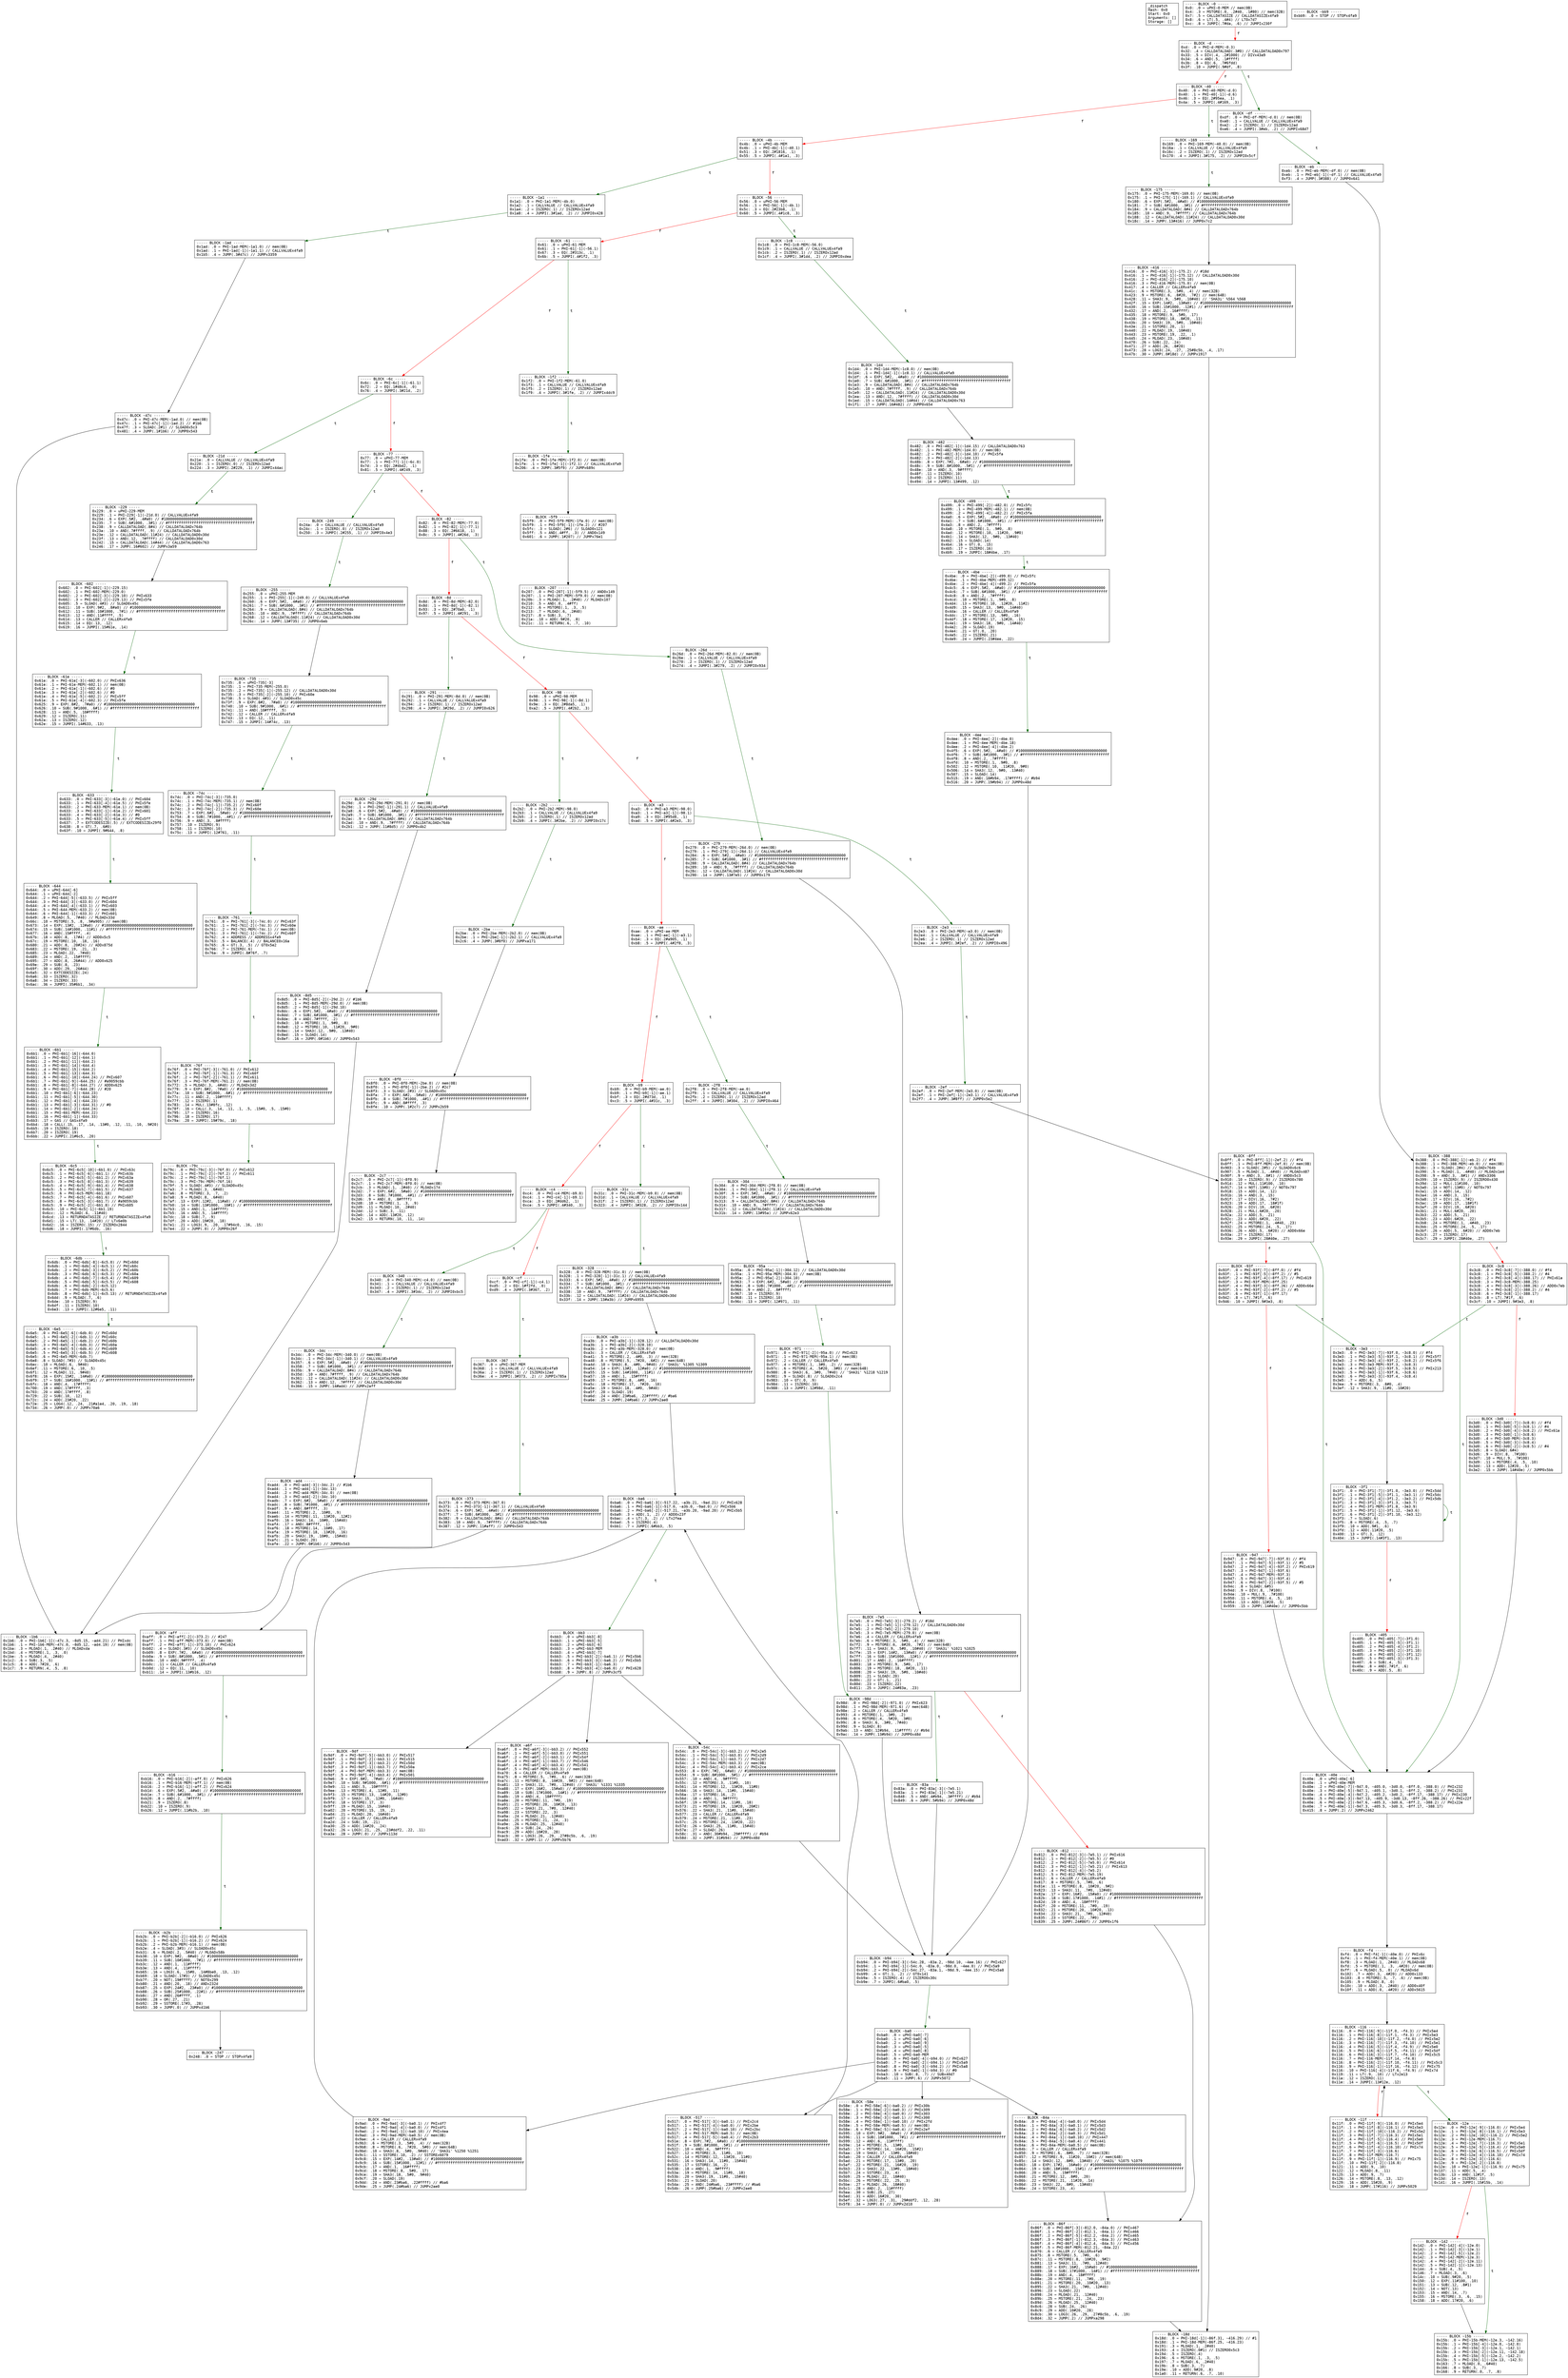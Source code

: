 
digraph G {
graph [fontname = "consolas"];
node  [fontname = "consolas"];
edge  [fontname = "consolas"];
ff [label="{_dispatch\lHash: 0x0\lStart: 0x0\lArguments: []\lStorage: []\l}", shape="record"];
block_0 [label="----- BLOCK ~0 -----\l0x0: .0 = uPHI~0-MEM // mem(0B)\l0x4: .3 = MSTORE(.0, .2#40, .1#80) // mem(32B)\l0x7: .5 = CALLDATASIZE // CALLDATASIZEx4fa9\l0x8: .6 = LT(.5, .4#4) // LT0x7d7\l0xc: .8 = JUMPI(.7#da, .6) // JUMPIx230f\l", shape="record"];
block_d [label="----- BLOCK ~d -----\l0xd: .0 = PHI~d-MEM(~0.3)\l0x32: .4 = CALLDATALOAD(.3#0) // CALLDATALOAD0x797\l0x33: .5 = DIV(.4, .2#1000) // DIVx43a9\l0x34: .6 = AND(.5, .1#ffff)\l0x3b: .8 = EQ(.6, .7#6fdd)\l0x3f: .10 = JUMPI(.9#df, .8)\l", shape="record"];
block_40 [label="----- BLOCK ~40 -----\l0x40: .0 = PHI~40-MEM(~d.0)\l0x40: .1 = PHI~40[-1](~d.6)\l0x46: .3 = EQ(.2#95ea, .1)\l0x4a: .5 = JUMPI(.4#169, .3)\l", shape="record"];
block_4b [label="----- BLOCK ~4b -----\l0x4b: .0 = uPHI~4b-MEM\l0x4b: .1 = PHI~4b[-1](~40.1)\l0x51: .3 = EQ(.2#1816, .1)\l0x55: .5 = JUMPI(.4#1a1, .3)\l", shape="record"];
block_56 [label="----- BLOCK ~56 -----\l0x56: .0 = uPHI~56-MEM\l0x56: .1 = PHI~56[-1](~4b.1)\l0x5c: .3 = EQ(.2#23b8, .1)\l0x60: .5 = JUMPI(.4#1c8, .3)\l", shape="record"];
block_61 [label="----- BLOCK ~61 -----\l0x61: .0 = uPHI~61-MEM\l0x61: .1 = PHI~61[-1](~56.1)\l0x67: .3 = EQ(.2#313c, .1)\l0x6b: .5 = JUMPI(.4#1f2, .3)\l", shape="record"];
block_6c [label="----- BLOCK ~6c -----\l0x6c: .0 = PHI~6c[-1](~61.1)\l0x72: .2 = EQ(.1#48c4, .0)\l0x76: .4 = JUMPI(.3#21d, .2)\l", shape="record"];
block_77 [label="----- BLOCK ~77 -----\l0x77: .0 = uPHI~77-MEM\l0x77: .1 = PHI~77[-1](~6c.0)\l0x7d: .3 = EQ(.2#4bd2, .1)\l0x81: .5 = JUMPI(.4#249, .3)\l", shape="record"];
block_82 [label="----- BLOCK ~82 -----\l0x82: .0 = PHI~82-MEM(~77.0)\l0x82: .1 = PHI~82[-1](~77.1)\l0x88: .3 = EQ(.2#6618, .1)\l0x8c: .5 = JUMPI(.4#26d, .3)\l", shape="record"];
block_8d [label="----- BLOCK ~8d -----\l0x8d: .0 = PHI~8d-MEM(~82.0)\l0x8d: .1 = PHI~8d[-1](~82.1)\l0x93: .3 = EQ(.2#70a0, .1)\l0x97: .5 = JUMPI(.4#291, .3)\l", shape="record"];
block_98 [label="----- BLOCK ~98 -----\l0x98: .0 = uPHI~98-MEM\l0x98: .1 = PHI~98[-1](~8d.1)\l0x9e: .3 = EQ(.2#8da5, .1)\l0xa2: .5 = JUMPI(.4#2b2, .3)\l", shape="record"];
block_a3 [label="----- BLOCK ~a3 -----\l0xa3: .0 = PHI~a3-MEM(~98.0)\l0xa3: .1 = PHI~a3[-1](~98.1)\l0xa9: .3 = EQ(.2#95d8, .1)\l0xad: .5 = JUMPI(.4#2e3, .3)\l", shape="record"];
block_ae [label="----- BLOCK ~ae -----\l0xae: .0 = uPHI~ae-MEM\l0xae: .1 = PHI~ae[-1](~a3.1)\l0xb4: .3 = EQ(.2#a905, .1)\l0xb8: .5 = JUMPI(.4#2f8, .3)\l", shape="record"];
block_b9 [label="----- BLOCK ~b9 -----\l0xb9: .0 = PHI~b9-MEM(~ae.0)\l0xb9: .1 = PHI~b9[-1](~ae.1)\l0xbf: .3 = EQ(.2#d73d, .1)\l0xc3: .5 = JUMPI(.4#31c, .3)\l", shape="record"];
block_c4 [label="----- BLOCK ~c4 -----\l0xc4: .0 = PHI~c4-MEM(~b9.0)\l0xc4: .1 = PHI~c4[-1](~b9.1)\l0xca: .3 = EQ(.2#dd62, .1)\l0xce: .5 = JUMPI(.4#340, .3)\l", shape="record"];
block_cf [label="----- BLOCK ~cf -----\l0xcf: .0 = PHI~cf[-1](~c4.1)\l0xd5: .2 = EQ(.1#f2fd, .0)\l0xd9: .4 = JUMPI(.3#367, .2)\l", shape="record"];
block_df [label="----- BLOCK ~df -----\l0xdf: .0 = PHI~df-MEM(~d.0) // mem(0B)\l0xe0: .1 = CALLVALUE // CALLVALUEx4fa9\l0xe2: .2 = ISZERO(.1) // ISZEROx12ad\l0xe6: .4 = JUMPI(.3#eb, .2) // JUMPIx68d7\l", shape="record"];
block_eb [label="----- BLOCK ~eb -----\l0xeb: .0 = PHI~eb-MEM(~df.0) // mem(0B)\l0xeb: .1 = PHI~eb[-1](~df.1) // CALLVALUEx4fa9\l0xf3: .4 = JUMP(.3#388) // JUMP0x641\l", shape="record"];
block_f4 [label="----- BLOCK ~f4 -----\l0xf4: .0 = PHI~f4[-1](~40e.0) // PHIx6c\l0xf4: .1 = PHI~f4-MEM(~40e.1) // mem(0B)\l0xf8: .3 = MLOAD(.1, .2#40) // MLOADx68\l0xfd: .5 = MSTORE(.1, .3, .4#20) // mem(0B)\l0xff: .6 = MLOAD(.5, .0) // MLOADx6d\l0x102: .7 = ADD(.3, .4#20) // ADD0x133\l0x103: .8 = MSTORE(.5, .7, .6) // mem(0B)\l0x105: .9 = MLOAD(.8, .0)\l0x10c: .10 = ADD(.3, .2#40) // ADD0x40f\l0x10f: .11 = ADD(.0, .4#20) // ADDx5615\l", shape="record"];
block_116 [label="----- BLOCK ~116 -----\l0x116: .0 = PHI~116[-9](~11f.0, ~f4.3) // PHIx5e4\l0x116: .1 = PHI~116[-8](~11f.1, ~f4.3) // PHIx5e3\l0x116: .2 = PHI~116[-10](~11f.2, ~f4.0) // PHIx5e2\l0x116: .3 = PHI~116[-7](~11f.3, ~f4.10) // PHIx5e1\l0x116: .4 = PHI~116[-5](~11f.4, ~f4.9) // PHIx5e0\l0x116: .5 = PHI~116[-6](~11f.5, ~f4.11) // PHIx5df\l0x116: .6 = PHI~116[-3](~11f.7, ~f4.10) // PHIx5c5\l0x116: .7 = PHI~116-MEM(~11f.14, ~f4.8)\l0x116: .8 = PHI~116[-2](~11f.10, ~f4.11) // PHIx5c3\l0x116: .9 = PHI~116[-1](~11f.16, ~f4.12) // PHIx75\l0x116: .10 = PHI~116[-4](~11f.6, ~f4.9) // PHIx74\l0x119: .11 = LT(.9, .10) // LTx2e13\l0x11a: .12 = ISZERO(.11)\l0x11e: .14 = JUMPI(.13#12e, .12)\l", shape="record"];
block_11f [label="----- BLOCK ~11f -----\l0x11f: .0 = PHI~11f[-9](~116.0) // PHIx5e4\l0x11f: .1 = PHI~11f[-8](~116.1) // PHIx5e3\l0x11f: .2 = PHI~11f[-10](~116.2) // PHIx5e2\l0x11f: .3 = PHI~11f[-7](~116.3) // PHIx5e1\l0x11f: .4 = PHI~11f[-5](~116.4) // PHIx5e0\l0x11f: .5 = PHI~11f[-6](~116.5) // PHIx5df\l0x11f: .6 = PHI~11f[-4](~116.10) // PHIx74\l0x11f: .7 = PHI~11f[-3](~116.6)\l0x11f: .8 = PHI~11f-MEM(~116.7)\l0x11f: .9 = PHI~11f[-1](~116.9) // PHIx75\l0x11f: .10 = PHI~11f[-2](~116.8)\l0x121: .11 = ADD(.9, .10)\l0x122: .12 = MLOAD(.8, .11)\l0x125: .13 = ADD(.9, .7)\l0x126: .14 = MSTORE(.8, .13, .12)\l0x129: .16 = ADD(.15#20, .9)\l0x12d: .18 = JUMP(.17#116) // JUMPx5029\l", shape="record"];
block_12e [label="----- BLOCK ~12e -----\l0x12e: .0 = PHI~12e[-9](~116.0) // PHIx5e4\l0x12e: .1 = PHI~12e[-8](~116.1) // PHIx5e3\l0x12e: .2 = PHI~12e[-10](~116.2) // PHIx5e2\l0x12e: .3 = PHI~12e-MEM(~116.7)\l0x12e: .4 = PHI~12e[-7](~116.3) // PHIx5e1\l0x12e: .5 = PHI~12e[-5](~116.4) // PHIx5e0\l0x12e: .6 = PHI~12e[-6](~116.5) // PHIx5df\l0x12e: .7 = PHI~12e[-4](~116.10) // PHIx74\l0x12e: .8 = PHI~12e[-3](~116.6)\l0x12e: .9 = PHI~12e[-2](~116.8)\l0x12e: .10 = PHI~12e[-1](~116.9) // PHIx75\l0x137: .11 = ADD(.5, .4)\l0x13b: .13 = AND(.12#1f, .5)\l0x13d: .14 = ISZERO(.13)\l0x141: .16 = JUMPI(.15#15b, .14)\l", shape="record"];
block_142 [label="----- BLOCK ~142 -----\l0x142: .0 = PHI~142[-4](~12e.0)\l0x142: .1 = PHI~142[-3](~12e.1)\l0x142: .2 = PHI~142[-5](~12e.2)\l0x142: .3 = PHI~142-MEM(~12e.3)\l0x142: .4 = PHI~142[-2](~12e.11)\l0x142: .5 = PHI~142[-1](~12e.13)\l0x144: .6 = SUB(.4, .5)\l0x146: .7 = MLOAD(.3, .6)\l0x14c: .10 = SUB(.9#20, .5)\l0x150: .12 = EXP(.11#100, .10)\l0x151: .13 = SUB(.12, .8#1)\l0x152: .14 = NOT(.13)\l0x153: .15 = AND(.14, .7)\l0x155: .16 = MSTORE(.3, .6, .15)\l0x158: .18 = ADD(.17#20, .6)\l", shape="record"];
block_15b [label="----- BLOCK ~15b -----\l0x15b: .0 = PHI~15b-MEM(~12e.3, ~142.16)\l0x15b: .1 = PHI~15b[-4](~12e.0, ~142.0)\l0x15b: .2 = PHI~15b[-3](~12e.1, ~142.1)\l0x15b: .3 = PHI~15b[-2](~12e.11, ~142.18)\l0x15b: .4 = PHI~15b[-5](~12e.2, ~142.2)\l0x15b: .5 = PHI~15b[-1](~12e.13, ~142.5)\l0x163: .7 = MLOAD(.0, .6#40)\l0x166: .8 = SUB(.3, .7)\l0x168: .9 = RETURN(.0, .7, .8)\l", shape="record"];
block_169 [label="----- BLOCK ~169 -----\l0x169: .0 = PHI~169-MEM(~40.0) // mem(0B)\l0x16a: .1 = CALLVALUE // CALLVALUEx4fa9\l0x16c: .2 = ISZERO(.1) // ISZEROx12ad\l0x170: .4 = JUMPI(.3#175, .2) // JUMPI0x5cf\l", shape="record"];
block_175 [label="----- BLOCK ~175 -----\l0x175: .0 = PHI~175-MEM(~169.0) // mem(0B)\l0x175: .1 = PHI~175[-1](~169.1) // CALLVALUEx4fa9\l0x180: .6 = EXP(.5#2, .4#a0) // #10000000000000000000000000000000000000000\l0x181: .7 = SUB(.6#1000, .3#1) // #ffffffffffffffffffffffffffffffffffffffff\l0x184: .9 = CALLDATALOAD(.8#4) // CALLDATALOADx764b\l0x185: .10 = AND(.9, .7#ffff) // CALLDATALOADx764b\l0x188: .12 = CALLDATALOAD(.11#24) // CALLDATALOAD0x30d\l0x18c: .14 = JUMP(.13#416) // JUMP0x7c2\l", shape="record"];
block_18d [label="----- BLOCK ~18d -----\l0x18d: .0 = PHI~18d[-1](~86f.31, ~416.29) // #1\l0x18d: .1 = PHI~18d-MEM(~86f.25, ~416.23)\l0x191: .3 = MLOAD(.1, .2#40)\l0x193: .4 = ISZERO(.0#1) // ISZERO0x5c3\l0x194: .5 = ISZERO(.4)\l0x196: .6 = MSTORE(.1, .3, .5)\l0x197: .7 = MLOAD(.6, .2#40)\l0x19b: .8 = SUB(.3, .7)\l0x19e: .10 = ADD(.9#20, .8)\l0x1a0: .11 = RETURN(.6, .7, .10)\l", shape="record"];
block_1a1 [label="----- BLOCK ~1a1 -----\l0x1a1: .0 = PHI~1a1-MEM(~4b.0)\l0x1a2: .1 = CALLVALUE // CALLVALUEx4fa9\l0x1a4: .2 = ISZERO(.1) // ISZEROx12ad\l0x1a8: .4 = JUMPI(.3#1ad, .2) // JUMPI0x428\l", shape="record"];
block_1ad [label="----- BLOCK ~1ad -----\l0x1ad: .0 = PHI~1ad-MEM(~1a1.0) // mem(0B)\l0x1ad: .1 = PHI~1ad[-1](~1a1.1) // CALLVALUEx4fa9\l0x1b5: .4 = JUMP(.3#47c) // JUMPx3359\l", shape="record"];
block_1b6 [label="----- BLOCK ~1b6 -----\l0x1b6: .0 = PHI~1b6[-1](~47c.3, ~8d5.15, ~ad4.21) // PHIxdc\l0x1b6: .1 = PHI~1b6-MEM(~47c.0, ~8d5.12, ~ad4.19) // mem(0B)\l0x1ba: .3 = MLOAD(.1, .2#40) // MLOADxda\l0x1bd: .4 = MSTORE(.1, .3, .0)\l0x1be: .5 = MLOAD(.4, .2#40)\l0x1c2: .6 = SUB(.3, .5)\l0x1c5: .8 = ADD(.7#20, .6)\l0x1c7: .9 = RETURN(.4, .5, .8)\l", shape="record"];
block_1c8 [label="----- BLOCK ~1c8 -----\l0x1c8: .0 = PHI~1c8-MEM(~56.0)\l0x1c9: .1 = CALLVALUE // CALLVALUEx4fa9\l0x1cb: .2 = ISZERO(.1) // ISZEROx12ad\l0x1cf: .4 = JUMPI(.3#1d4, .2) // JUMPI0xdea\l", shape="record"];
block_1d4 [label="----- BLOCK ~1d4 -----\l0x1d4: .0 = PHI~1d4-MEM(~1c8.0) // mem(0B)\l0x1d4: .1 = PHI~1d4[-1](~1c8.1) // CALLVALUEx4fa9\l0x1df: .6 = EXP(.5#2, .4#a0) // #10000000000000000000000000000000000000000\l0x1e0: .7 = SUB(.6#1000, .3#1) // #ffffffffffffffffffffffffffffffffffffffff\l0x1e3: .9 = CALLDATALOAD(.8#4) // CALLDATALOADx764b\l0x1e5: .10 = AND(.7#ffff, .9) // CALLDATALOADx764b\l0x1e9: .12 = CALLDATALOAD(.11#24) // CALLDATALOAD0x30d\l0x1ea: .13 = AND(.12, .7#ffff) // CALLDATALOAD0x30d\l0x1ed: .15 = CALLDATALOAD(.14#44) // CALLDATALOAD0x763\l0x1f1: .17 = JUMP(.16#482) // JUMP0x654\l", shape="record"];
block_1f2 [label="----- BLOCK ~1f2 -----\l0x1f2: .0 = PHI~1f2-MEM(~61.0)\l0x1f3: .1 = CALLVALUE // CALLVALUEx4fa9\l0x1f5: .2 = ISZERO(.1) // ISZEROx12ad\l0x1f9: .4 = JUMPI(.3#1fe, .2) // JUMPIx4dc9\l", shape="record"];
block_1fe [label="----- BLOCK ~1fe -----\l0x1fe: .0 = PHI~1fe-MEM(~1f2.0) // mem(0B)\l0x1fe: .1 = PHI~1fe[-1](~1f2.1) // CALLVALUEx4fa9\l0x206: .4 = JUMP(.3#5f9) // JUMPx689c\l", shape="record"];
block_207 [label="----- BLOCK ~207 -----\l0x207: .0 = PHI~207[-1](~5f9.5) // AND0x149\l0x207: .1 = PHI~207-MEM(~5f9.0) // mem(0B)\l0x20b: .3 = MLOAD(.1, .2#40) // MLOADx107\l0x210: .5 = AND(.0, .4#ff)\l0x212: .6 = MSTORE(.1, .3, .5)\l0x213: .7 = MLOAD(.6, .2#40)\l0x217: .8 = SUB(.3, .7)\l0x21a: .10 = ADD(.9#20, .8)\l0x21c: .11 = RETURN(.6, .7, .10)\l", shape="record"];
block_21d [label="----- BLOCK ~21d -----\l0x21e: .0 = CALLVALUE // CALLVALUEx4fa9\l0x220: .1 = ISZERO(.0) // ISZEROx12ad\l0x224: .3 = JUMPI(.2#229, .1) // JUMPIx44ac\l", shape="record"];
block_229 [label="----- BLOCK ~229 -----\l0x229: .0 = uPHI~229-MEM\l0x229: .1 = PHI~229[-1](~21d.0) // CALLVALUEx4fa9\l0x234: .6 = EXP(.5#2, .4#a0) // #10000000000000000000000000000000000000000\l0x235: .7 = SUB(.6#1000, .3#1) // #ffffffffffffffffffffffffffffffffffffffff\l0x238: .9 = CALLDATALOAD(.8#4) // CALLDATALOADx764b\l0x23a: .10 = AND(.7#ffff, .9) // CALLDATALOADx764b\l0x23e: .12 = CALLDATALOAD(.11#24) // CALLDATALOAD0x30d\l0x23f: .13 = AND(.12, .7#ffff) // CALLDATALOAD0x30d\l0x242: .15 = CALLDATALOAD(.14#44) // CALLDATALOAD0x763\l0x246: .17 = JUMP(.16#602) // JUMPx3a59\l", shape="record"];
block_247 [label="----- BLOCK ~247 -----\l0x248: .0 = STOP // STOPx4fa9\l", shape="record"];
block_249 [label="----- BLOCK ~249 -----\l0x24a: .0 = CALLVALUE // CALLVALUEx4fa9\l0x24c: .1 = ISZERO(.0) // ISZEROx12ad\l0x250: .3 = JUMPI(.2#255, .1) // JUMPI0x4e3\l", shape="record"];
block_255 [label="----- BLOCK ~255 -----\l0x255: .0 = uPHI~255-MEM\l0x255: .1 = PHI~255[-1](~249.0) // CALLVALUEx4fa9\l0x260: .6 = EXP(.5#2, .4#a0) // #10000000000000000000000000000000000000000\l0x261: .7 = SUB(.6#1000, .3#1) // #ffffffffffffffffffffffffffffffffffffffff\l0x264: .9 = CALLDATALOAD(.8#4) // CALLDATALOADx764b\l0x265: .10 = AND(.9, .7#ffff) // CALLDATALOADx764b\l0x268: .12 = CALLDATALOAD(.11#24) // CALLDATALOAD0x30d\l0x26c: .14 = JUMP(.13#735) // JUMP0x6eb\l", shape="record"];
block_26d [label="----- BLOCK ~26d -----\l0x26d: .0 = PHI~26d-MEM(~82.0) // mem(0B)\l0x26e: .1 = CALLVALUE // CALLVALUEx4fa9\l0x270: .2 = ISZERO(.1) // ISZEROx12ad\l0x274: .4 = JUMPI(.3#279, .2) // JUMPI0x934\l", shape="record"];
block_279 [label="----- BLOCK ~279 -----\l0x279: .0 = PHI~279-MEM(~26d.0) // mem(0B)\l0x279: .1 = PHI~279[-1](~26d.1) // CALLVALUEx4fa9\l0x284: .6 = EXP(.5#2, .4#a0) // #10000000000000000000000000000000000000000\l0x285: .7 = SUB(.6#1000, .3#1) // #ffffffffffffffffffffffffffffffffffffffff\l0x288: .9 = CALLDATALOAD(.8#4) // CALLDATALOADx764b\l0x289: .10 = AND(.9, .7#ffff) // CALLDATALOADx764b\l0x28c: .12 = CALLDATALOAD(.11#24) // CALLDATALOAD0x30d\l0x290: .14 = JUMP(.13#7e5) // JUMP0x179\l", shape="record"];
block_291 [label="----- BLOCK ~291 -----\l0x291: .0 = PHI~291-MEM(~8d.0) // mem(0B)\l0x292: .1 = CALLVALUE // CALLVALUEx4fa9\l0x294: .2 = ISZERO(.1) // ISZEROx12ad\l0x298: .4 = JUMPI(.3#29d, .2) // JUMPI0x626\l", shape="record"];
block_29d [label="----- BLOCK ~29d -----\l0x29d: .0 = PHI~29d-MEM(~291.0) // mem(0B)\l0x29d: .1 = PHI~29d[-1](~291.1) // CALLVALUEx4fa9\l0x2a8: .6 = EXP(.5#2, .4#a0) // #10000000000000000000000000000000000000000\l0x2a9: .7 = SUB(.6#1000, .3#1) // #ffffffffffffffffffffffffffffffffffffffff\l0x2ac: .9 = CALLDATALOAD(.8#4) // CALLDATALOADx764b\l0x2ad: .10 = AND(.9, .7#ffff) // CALLDATALOADx764b\l0x2b1: .12 = JUMP(.11#8d5) // JUMP0x4b2\l", shape="record"];
block_2b2 [label="----- BLOCK ~2b2 -----\l0x2b2: .0 = PHI~2b2-MEM(~98.0)\l0x2b3: .1 = CALLVALUE // CALLVALUEx4fa9\l0x2b5: .2 = ISZERO(.1) // ISZEROx12ad\l0x2b9: .4 = JUMPI(.3#2be, .2) // JUMPI0x17c\l", shape="record"];
block_2be [label="----- BLOCK ~2be -----\l0x2be: .0 = PHI~2be-MEM(~2b2.0) // mem(0B)\l0x2be: .1 = PHI~2be[-1](~2b2.1) // CALLVALUEx4fa9\l0x2c6: .4 = JUMP(.3#8f0) // JUMPxa171\l", shape="record"];
block_2c7 [label="----- BLOCK ~2c7 -----\l0x2c7: .0 = PHI~2c7[-1](~8f0.9)\l0x2c7: .1 = PHI~2c7-MEM(~8f0.0) // mem(0B)\l0x2cb: .3 = MLOAD(.1, .2#40) // MLOADx174\l0x2d2: .7 = EXP(.6#2, .5#a0) // #10000000000000000000000000000000000000000\l0x2d3: .8 = SUB(.7#1000, .4#1) // #ffffffffffffffffffffffffffffffffffffffff\l0x2d6: .9 = AND(.0, .8#ffff)\l0x2d8: .10 = MSTORE(.1, .3, .9)\l0x2d9: .11 = MLOAD(.10, .2#40)\l0x2dd: .12 = SUB(.3, .11)\l0x2e0: .14 = ADD(.13#20, .12)\l0x2e2: .15 = RETURN(.10, .11, .14)\l", shape="record"];
block_2e3 [label="----- BLOCK ~2e3 -----\l0x2e3: .0 = PHI~2e3-MEM(~a3.0) // mem(0B)\l0x2e4: .1 = CALLVALUE // CALLVALUEx4fa9\l0x2e6: .2 = ISZERO(.1) // ISZEROx12ad\l0x2ea: .4 = JUMPI(.3#2ef, .2) // JUMPI0x496\l", shape="record"];
block_2ef [label="----- BLOCK ~2ef -----\l0x2ef: .0 = PHI~2ef-MEM(~2e3.0) // mem(0B)\l0x2ef: .1 = PHI~2ef[-1](~2e3.1) // CALLVALUEx4fa9\l0x2f7: .4 = JUMP(.3#8ff) // JUMP0x5e2\l", shape="record"];
block_2f8 [label="----- BLOCK ~2f8 -----\l0x2f8: .0 = PHI~2f8-MEM(~ae.0)\l0x2f9: .1 = CALLVALUE // CALLVALUEx4fa9\l0x2fb: .2 = ISZERO(.1) // ISZEROx12ad\l0x2ff: .4 = JUMPI(.3#304, .2) // JUMPI0x464\l", shape="record"];
block_304 [label="----- BLOCK ~304 -----\l0x304: .0 = PHI~304-MEM(~2f8.0) // mem(0B)\l0x304: .1 = PHI~304[-1](~2f8.1) // CALLVALUEx4fa9\l0x30f: .6 = EXP(.5#2, .4#a0) // #10000000000000000000000000000000000000000\l0x310: .7 = SUB(.6#1000, .3#1) // #ffffffffffffffffffffffffffffffffffffffff\l0x313: .9 = CALLDATALOAD(.8#4) // CALLDATALOADx764b\l0x314: .10 = AND(.9, .7#ffff) // CALLDATALOADx764b\l0x317: .12 = CALLDATALOAD(.11#24) // CALLDATALOAD0x30d\l0x31b: .14 = JUMP(.13#95a) // JUMPx62e3\l", shape="record"];
block_31c [label="----- BLOCK ~31c -----\l0x31c: .0 = PHI~31c-MEM(~b9.0) // mem(0B)\l0x31d: .1 = CALLVALUE // CALLVALUEx4fa9\l0x31f: .2 = ISZERO(.1) // ISZEROx12ad\l0x323: .4 = JUMPI(.3#328, .2) // JUMPI0x144\l", shape="record"];
block_328 [label="----- BLOCK ~328 -----\l0x328: .0 = PHI~328-MEM(~31c.0) // mem(0B)\l0x328: .1 = PHI~328[-1](~31c.1) // CALLVALUEx4fa9\l0x333: .6 = EXP(.5#2, .4#a0) // #10000000000000000000000000000000000000000\l0x334: .7 = SUB(.6#1000, .3#1) // #ffffffffffffffffffffffffffffffffffffffff\l0x337: .9 = CALLDATALOAD(.8#4) // CALLDATALOADx764b\l0x338: .10 = AND(.9, .7#ffff) // CALLDATALOADx764b\l0x33b: .12 = CALLDATALOAD(.11#24) // CALLDATALOAD0x30d\l0x33f: .14 = JUMP(.13#a3b) // JUMPx6955\l", shape="record"];
block_340 [label="----- BLOCK ~340 -----\l0x340: .0 = PHI~340-MEM(~c4.0) // mem(0B)\l0x341: .1 = CALLVALUE // CALLVALUEx4fa9\l0x343: .2 = ISZERO(.1) // ISZEROx12ad\l0x347: .4 = JUMPI(.3#34c, .2) // JUMPI0xbc5\l", shape="record"];
block_34c [label="----- BLOCK ~34c -----\l0x34c: .0 = PHI~34c-MEM(~340.0) // mem(0B)\l0x34c: .1 = PHI~34c[-1](~340.1) // CALLVALUEx4fa9\l0x357: .6 = EXP(.5#2, .4#a0) // #10000000000000000000000000000000000000000\l0x358: .7 = SUB(.6#1000, .3#1) // #ffffffffffffffffffffffffffffffffffffffff\l0x35b: .9 = CALLDATALOAD(.8#4) // CALLDATALOADx764b\l0x35d: .10 = AND(.7#ffff, .9) // CALLDATALOADx764b\l0x361: .12 = CALLDATALOAD(.11#24) // CALLDATALOAD0x30d\l0x362: .13 = AND(.12, .7#ffff) // CALLDATALOAD0x30d\l0x366: .15 = JUMP(.14#ad4) // JUMPx2aff\l", shape="record"];
block_367 [label="----- BLOCK ~367 -----\l0x367: .0 = uPHI~367-MEM\l0x368: .1 = CALLVALUE // CALLVALUEx4fa9\l0x36a: .2 = ISZERO(.1) // ISZEROx12ad\l0x36e: .4 = JUMPI(.3#373, .2) // JUMPIx785a\l", shape="record"];
block_373 [label="----- BLOCK ~373 -----\l0x373: .0 = PHI~373-MEM(~367.0)\l0x373: .1 = PHI~373[-1](~367.1) // CALLVALUEx4fa9\l0x37e: .6 = EXP(.5#2, .4#a0) // #10000000000000000000000000000000000000000\l0x37f: .7 = SUB(.6#1000, .3#1) // #ffffffffffffffffffffffffffffffffffffffff\l0x382: .9 = CALLDATALOAD(.8#4) // CALLDATALOADx764b\l0x383: .10 = AND(.9, .7#ffff) // CALLDATALOADx764b\l0x387: .12 = JUMP(.11#aff) // JUMP0x543\l", shape="record"];
block_388 [label="----- BLOCK ~388 -----\l0x388: .0 = PHI~388[-1](~eb.2) // #f4\l0x388: .1 = PHI~388-MEM(~eb.0) // mem(0B)\l0x38c: .3 = SLOAD(.2#4) // SLOADx764b\l0x390: .5 = MLOAD(.1, .4#40) // MLOADx1e4\l0x398: .9 = AND(.3, .8#1) // ANDx3306\l0x399: .10 = ISZERO(.9) // ISZERO0x430\l0x39d: .12 = MUL(.11#100, .10)\l0x3a0: .14 = NOT(.13#0) // NOT0x797\l0x3a1: .15 = ADD(.14, .12)\l0x3a4: .16 = AND(.3, .15)\l0x3a8: .17 = DIV(.16, .7#2)\l0x3ac: .19 = ADD(.17, .18#1f)\l0x3af: .20 = DIV(.19, .6#20)\l0x3b1: .21 = MUL(.6#20, .20)\l0x3b3: .22 = ADD(.5, .21)\l0x3b5: .23 = ADD(.6#20, .22)\l0x3b8: .24 = MSTORE(.1, .4#40, .23)\l0x3bb: .25 = MSTORE(.24, .5, .17)\l0x3bf: .26 = ADD(.5, .6#20) // ADD0x7eb\l0x3c3: .27 = ISZERO(.17)\l0x3c7: .29 = JUMPI(.28#40e, .27)\l", shape="record"];
block_3c8 [label="----- BLOCK ~3c8 -----\l0x3c8: .0 = PHI~3c8[-7](~388.0) // #f4\l0x3c8: .1 = PHI~3c8[-5](~388.2) // #4\l0x3c8: .2 = PHI~3c8[-4](~388.17) // PHIx61a\l0x3c8: .3 = PHI~3c8-MEM(~388.25)\l0x3c8: .4 = PHI~3c8[-3](~388.26) // ADD0x7eb\l0x3c8: .5 = PHI~3c8[-2](~388.2) // #4\l0x3c8: .6 = PHI~3c8[-1](~388.17)\l0x3cb: .8 = LT(.7#1f, .6)\l0x3cf: .10 = JUMPI(.9#3e3, .8)\l", shape="record"];
block_3d0 [label="----- BLOCK ~3d0 -----\l0x3d0: .0 = PHI~3d0[-7](~3c8.0) // #f4\l0x3d0: .1 = PHI~3d0[-5](~3c8.1) // #4\l0x3d0: .2 = PHI~3d0[-4](~3c8.2) // PHIx61a\l0x3d0: .3 = PHI~3d0[-1](~3c8.6)\l0x3d0: .4 = PHI~3d0-MEM(~3c8.3)\l0x3d0: .5 = PHI~3d0[-3](~3c8.4)\l0x3d0: .6 = PHI~3d0[-2](~3c8.5) // #4\l0x3d5: .8 = SLOAD(.6#4)\l0x3d6: .9 = DIV(.8, .7#100)\l0x3d7: .10 = MUL(.9, .7#100)\l0x3d9: .11 = MSTORE(.4, .5, .10)\l0x3dd: .13 = ADD(.12#20, .5)\l0x3e2: .15 = JUMP(.14#40e) // JUMP0x5bb\l", shape="record"];
block_3e3 [label="----- BLOCK ~3e3 -----\l0x3e3: .0 = PHI~3e3[-7](~93f.0, ~3c8.0) // #f4\l0x3e3: .1 = PHI~3e3[-5](~93f.1, ~3c8.1) // PHIx5f7\l0x3e3: .2 = PHI~3e3[-4](~93f.2, ~3c8.2) // PHIx5f6\l0x3e3: .3 = PHI~3e3-MEM(~93f.3, ~3c8.3)\l0x3e3: .4 = PHI~3e3[-2](~93f.5, ~3c8.5) // PHIx213\l0x3e3: .5 = PHI~3e3[-1](~93f.6, ~3c8.6)\l0x3e3: .6 = PHI~3e3[-3](~93f.4, ~3c8.4)\l0x3e5: .7 = ADD(.6, .5)\l0x3ea: .9 = MSTORE(.3, .8#0, .4)\l0x3ef: .12 = SHA3(.9, .11#0, .10#20)\l", shape="record"];
block_3f1 [label="----- BLOCK ~3f1 -----\l0x3f1: .0 = PHI~3f1[-7](~3f1.0, ~3e3.0) // PHIx5dd\l0x3f1: .1 = PHI~3f1[-5](~3f1.1, ~3e3.1) // PHIx5dc\l0x3f1: .2 = PHI~3f1[-4](~3f1.2, ~3e3.2) // PHIx5db\l0x3f1: .3 = PHI~3f1[-3](~3f1.3, ~3e3.7)\l0x3f1: .4 = PHI~3f1-MEM(~3f1.8, ~3e3.9)\l0x3f1: .5 = PHI~3f1[-1](~3f1.12, ~3e3.6)\l0x3f1: .6 = PHI~3f1[-2](~3f1.10, ~3e3.12)\l0x3f3: .7 = SLOAD(.6)\l0x3f5: .8 = MSTORE(.4, .5, .7)\l0x3f9: .10 = ADD(.9#1, .6)\l0x3fd: .12 = ADD(.11#20, .5)\l0x400: .13 = GT(.3, .12)\l0x404: .15 = JUMPI(.14#3f1, .13)\l", shape="record"];
block_405 [label="----- BLOCK ~405 -----\l0x405: .0 = PHI~405[-7](~3f1.0)\l0x405: .1 = PHI~405[-5](~3f1.1)\l0x405: .2 = PHI~405[-4](~3f1.2)\l0x405: .3 = PHI~405[-2](~3f1.10)\l0x405: .4 = PHI~405[-1](~3f1.12)\l0x405: .5 = PHI~405[-3](~3f1.3)\l0x407: .6 = SUB(.4, .5)\l0x40a: .8 = AND(.7#1f, .6)\l0x40c: .9 = ADD(.5, .8)\l", shape="record"];
block_40e [label="----- BLOCK ~40e -----\l0x40e: .0 = uPHI~40e[-6]\l0x40e: .1 = uPHI~40e-MEM\l0x40e: .2 = PHI~40e[-7](~947.0, ~405.0, ~3d0.0, ~8ff.0, ~388.0) // PHIx232\l0x40e: .3 = PHI~40e[-5](~947.1, ~405.1, ~3d0.1, ~8ff.2, ~388.2) // PHIx231\l0x40e: .4 = PHI~40e[-4](~947.2, ~405.2, ~3d0.2, ~8ff.17, ~388.17) // PHIx230\l0x40e: .5 = PHI~40e[-3](~947.13, ~405.9, ~3d0.13, ~8ff.26, ~388.26) // PHIx22f\l0x40e: .6 = PHI~40e[-2](~947.6, ~405.3, ~3d0.6, ~8ff.2, ~388.2) // PHIx22e\l0x40e: .7 = PHI~40e[-1](~947.3, ~405.5, ~3d0.3, ~8ff.17, ~388.17)\l0x415: .8 = JUMP(.2) // JUMPx2462\l", shape="record"];
block_416 [label="----- BLOCK ~416 -----\l0x416: .0 = PHI~416[-3](~175.2) // #18d\l0x416: .1 = PHI~416[-1](~175.12) // CALLDATALOAD0x30d\l0x416: .2 = PHI~416[-2](~175.10)\l0x416: .3 = PHI~416-MEM(~175.0) // mem(0B)\l0x417: .4 = CALLER // CALLERx4fa9\l0x41c: .6 = MSTORE(.3, .5#0, .4) // mem(32B)\l0x423: .9 = MSTORE(.6, .8#20, .7#2) // mem(64B)\l0x428: .11 = SHA3(.9, .5#0, .10#40) // 'SHA3i' %564 %568\l0x42f: .15 = EXP(.14#2, .13#a0) // #10000000000000000000000000000000000000000\l0x430: .16 = SUB(.15#1000, .12#1) // #ffffffffffffffffffffffffffffffffffffffff\l0x432: .17 = AND(.2, .16#ffff)\l0x435: .18 = MSTORE(.9, .5#0, .17)\l0x438: .19 = MSTORE(.18, .8#20, .11)\l0x43b: .20 = SHA3(.19, .5#0, .10#40)\l0x43e: .21 = SSTORE(.20, .1)\l0x440: .22 = MLOAD(.19, .10#40)\l0x443: .23 = MSTORE(.19, .22, .1)\l0x445: .24 = MLOAD(.23, .10#40)\l0x470: .26 = SUB(.22, .24)\l0x471: .27 = ADD(.26, .8#20)\l0x473: .28 = LOG3(.24, .27, .25#8c5b, .4, .17)\l0x47b: .30 = JUMP(.0#18d) // JUMPx1917\l", shape="record"];
block_47c [label="----- BLOCK ~47c -----\l0x47c: .0 = PHI~47c-MEM(~1ad.0) // mem(0B)\l0x47c: .1 = PHI~47c[-1](~1ad.2) // #1b6\l0x47f: .3 = SLOAD(.2#1) // SLOAD0x5c3\l0x481: .4 = JUMP(.1#1b6) // JUMP0x543\l", shape="record"];
block_482 [label="----- BLOCK ~482 -----\l0x482: .0 = PHI~482[-1](~1d4.15) // CALLDATALOAD0x763\l0x482: .1 = PHI~482-MEM(~1d4.0) // mem(0B)\l0x482: .2 = PHI~482[-3](~1d4.10) // PHIx5fa\l0x482: .3 = PHI~482[-2](~1d4.13)\l0x48b: .8 = EXP(.7#2, .6#a0) // #10000000000000000000000000000000000000000\l0x48c: .9 = SUB(.8#1000, .5#1) // #ffffffffffffffffffffffffffffffffffffffff\l0x48e: .10 = AND(.3, .9#ffff)\l0x48f: .11 = ISZERO(.10)\l0x490: .12 = ISZERO(.11)\l0x494: .14 = JUMPI(.13#499, .12)\l", shape="record"];
block_499 [label="----- BLOCK ~499 -----\l0x499: .0 = PHI~499[-2](~482.0) // PHIx5fc\l0x499: .1 = PHI~499-MEM(~482.1) // mem(0B)\l0x499: .2 = PHI~499[-4](~482.2) // PHIx5fa\l0x4a0: .6 = EXP(.5#2, .4#a0) // #10000000000000000000000000000000000000000\l0x4a1: .7 = SUB(.6#1000, .3#1) // #ffffffffffffffffffffffffffffffffffffffff\l0x4a3: .8 = AND(.2, .7#ffff)\l0x4a8: .10 = MSTORE(.1, .9#0, .8)\l0x4ad: .12 = MSTORE(.10, .11#20, .9#0)\l0x4b1: .14 = SHA3(.12, .9#0, .13#40)\l0x4b2: .15 = SLOAD(.14)\l0x4b4: .16 = GT(.0, .15)\l0x4b5: .17 = ISZERO(.16)\l0x4b9: .19 = JUMPI(.18#4be, .17)\l", shape="record"];
block_4be [label="----- BLOCK ~4be -----\l0x4be: .0 = PHI~4be[-2](~499.0) // PHIx5fc\l0x4be: .1 = PHI~4be-MEM(~499.12)\l0x4be: .2 = PHI~4be[-4](~499.2) // PHIx5fa\l0x4c5: .6 = EXP(.5#2, .4#a0) // #10000000000000000000000000000000000000000\l0x4c6: .7 = SUB(.6#1000, .3#1) // #ffffffffffffffffffffffffffffffffffffffff\l0x4c8: .8 = AND(.2, .7#ffff)\l0x4cd: .10 = MSTORE(.1, .9#0, .8)\l0x4d4: .13 = MSTORE(.10, .12#20, .11#2)\l0x4d9: .15 = SHA3(.13, .9#0, .14#40)\l0x4da: .16 = CALLER // CALLERx4fa9\l0x4dc: .17 = MSTORE(.13, .9#0, .16)\l0x4df: .18 = MSTORE(.17, .12#20, .15)\l0x4e1: .19 = SHA3(.18, .9#0, .14#40)\l0x4e2: .20 = SLOAD(.19)\l0x4e4: .21 = GT(.0, .20)\l0x4e5: .22 = ISZERO(.21)\l0x4e9: .24 = JUMPI(.23#4ee, .22)\l", shape="record"];
block_4ee [label="----- BLOCK ~4ee -----\l0x4ee: .0 = PHI~4ee[-2](~4be.0)\l0x4ee: .1 = PHI~4ee-MEM(~4be.18)\l0x4ee: .2 = PHI~4ee[-4](~4be.2)\l0x4f5: .6 = EXP(.5#2, .4#a0) // #10000000000000000000000000000000000000000\l0x4f6: .7 = SUB(.6#1000, .3#1) // #ffffffffffffffffffffffffffffffffffffffff\l0x4f8: .8 = AND(.2, .7#ffff)\l0x4fd: .10 = MSTORE(.1, .9#0, .8)\l0x502: .12 = MSTORE(.10, .11#20, .9#0)\l0x506: .14 = SHA3(.12, .9#0, .13#40)\l0x507: .15 = SLOAD(.14)\l0x515: .19 = AND(.18#b94, .17#ffff) // #b94\l0x516: .20 = JUMP(.19#b94) // JUMP0x48d\l", shape="record"];
block_517 [label="----- BLOCK ~517 -----\l0x517: .0 = PHI~517[-3](~ba0.1) // PHIx2c4\l0x517: .1 = PHI~517[-4](~ba0.0) // PHIx2be\l0x517: .2 = PHI~517[-1](~ba0.10) // PHIx2bc\l0x517: .3 = PHI~517-MEM(~ba0.5) // mem(0B)\l0x517: .4 = PHI~517[-5](~ba0.4) // PHIx2b3\l0x51e: .8 = EXP(.7#2, .6#a0) // #10000000000000000000000000000000000000000\l0x51f: .9 = SUB(.8#1000, .5#1) // #ffffffffffffffffffffffffffffffffffffffff\l0x522: .10 = AND(.4, .9#ffff)\l0x527: .12 = MSTORE(.3, .11#0, .10)\l0x52c: .14 = MSTORE(.12, .13#20, .11#0)\l0x531: .16 = SHA3(.14, .11#0, .15#40)\l0x535: .17 = SSTORE(.16, .2)\l0x538: .18 = AND(.1, .9#ffff)\l0x53a: .19 = MSTORE(.14, .11#0, .18)\l0x53b: .20 = SHA3(.19, .11#0, .15#40)\l0x53c: .21 = SLOAD(.20)\l0x54a: .25 = AND(.24#ba6, .23#ffff) // #ba6\l0x54b: .26 = JUMP(.25#ba6) // JUMPx2ae0\l", shape="record"];
block_54c [label="----- BLOCK ~54c -----\l0x54c: .0 = PHI~54c[-3](~bb3.2) // PHIx2e5\l0x54c: .1 = PHI~54c[-5](~bb3.0) // PHIx2d9\l0x54c: .2 = PHI~54c[-1](~bb3.7) // PHIx2d7\l0x54c: .3 = PHI~54c-MEM(~bb3.3) // mem(0B)\l0x54c: .4 = PHI~54c[-4](~bb3.4) // PHIx2ce\l0x553: .8 = EXP(.7#2, .6#a0) // #10000000000000000000000000000000000000000\l0x554: .9 = SUB(.8#1000, .5#1) // #ffffffffffffffffffffffffffffffffffffffff\l0x557: .10 = AND(.4, .9#ffff)\l0x55c: .12 = MSTORE(.3, .11#0, .10)\l0x561: .14 = MSTORE(.12, .13#20, .11#0)\l0x566: .16 = SHA3(.14, .11#0, .15#40)\l0x56a: .17 = SSTORE(.16, .2)\l0x56d: .18 = AND(.1, .9#ffff)\l0x56f: .19 = MSTORE(.14, .11#0, .18)\l0x573: .21 = MSTORE(.19, .13#20, .20#2)\l0x576: .22 = SHA3(.21, .11#0, .15#40)\l0x577: .23 = CALLER // CALLERx4fa9\l0x579: .24 = MSTORE(.21, .11#0, .23)\l0x57c: .25 = MSTORE(.24, .13#20, .22)\l0x57d: .26 = SHA3(.25, .11#0, .15#40)\l0x57e: .27 = SLOAD(.26)\l0x58c: .31 = AND(.30#b94, .29#ffff) // #b94\l0x58d: .32 = JUMP(.31#b94) // JUMP0x48d\l", shape="record"];
block_58e [label="----- BLOCK ~58e -----\l0x58e: .0 = PHI~58e[-6](~ba0.2) // PHIx30b\l0x58e: .1 = PHI~58e[-2](~ba0.3) // PHIx309\l0x58e: .2 = PHI~58e[-4](~ba0.0) // PHIx303\l0x58e: .3 = PHI~58e[-3](~ba0.1) // PHIx300\l0x58e: .4 = PHI~58e[-1](~ba0.10) // PHIx2fd\l0x58e: .5 = PHI~58e-MEM(~ba0.5) // mem(0B)\l0x58e: .6 = PHI~58e[-5](~ba0.4) // PHIx2ef\l0x595: .10 = EXP(.9#2, .8#a0) // #10000000000000000000000000000000000000000\l0x596: .11 = SUB(.10#1000, .7#1) // #ffffffffffffffffffffffffffffffffffffffff\l0x599: .12 = AND(.6, .11#ffff)\l0x59e: .14 = MSTORE(.5, .13#0, .12)\l0x5a5: .17 = MSTORE(.14, .16#20, .15#2)\l0x5aa: .19 = SHA3(.17, .13#0, .18#40)\l0x5ab: .20 = CALLER // CALLERx4fa9\l0x5ad: .21 = MSTORE(.17, .13#0, .20)\l0x5af: .22 = MSTORE(.21, .16#20, .19)\l0x5b3: .23 = SHA3(.22, .13#0, .18#40)\l0x5b7: .24 = SSTORE(.23, .4)\l0x5b9: .25 = MLOAD(.22, .18#40)\l0x5bc: .26 = MSTORE(.22, .25, .3)\l0x5be: .27 = MLOAD(.26, .18#40)\l0x5c1: .28 = AND(.2, .11#ffff)\l0x5ea: .30 = SUB(.25, .27)\l0x5ed: .31 = ADD(.16#20, .30)\l0x5ef: .32 = LOG3(.27, .31, .29#ddf2, .12, .28)\l0x5f8: .34 = JUMP(.0) // JUMPx2d10\l", shape="record"];
block_5f9 [label="----- BLOCK ~5f9 -----\l0x5f9: .0 = PHI~5f9-MEM(~1fe.0) // mem(0B)\l0x5f9: .1 = PHI~5f9[-1](~1fe.2) // #207\l0x5fc: .3 = SLOAD(.2#6) // SLOAD0x121\l0x5ff: .5 = AND(.4#ff, .3) // AND0x149\l0x601: .6 = JUMP(.1#207) // JUMPx76e1\l", shape="record"];
block_602 [label="----- BLOCK ~602 -----\l0x602: .0 = PHI~602[-1](~229.15)\l0x602: .1 = PHI~602-MEM(~229.0)\l0x602: .2 = PHI~602[-3](~229.10) // PHIx633\l0x602: .3 = PHI~602[-2](~229.13) // PHIx5fe\l0x605: .5 = SLOAD(.4#3) // SLOAD0x45c\l0x611: .10 = EXP(.9#2, .8#a0) // #10000000000000000000000000000000000000000\l0x612: .11 = SUB(.10#1000, .7#1) // #ffffffffffffffffffffffffffffffffffffffff\l0x613: .12 = AND(.11#ffff, .5)\l0x614: .13 = CALLER // CALLERx4fa9\l0x615: .14 = EQ(.13, .12)\l0x619: .16 = JUMPI(.15#61e, .14)\l", shape="record"];
block_61e [label="----- BLOCK ~61e -----\l0x61e: .0 = PHI~61e[-3](~602.0) // PHIx636\l0x61e: .1 = PHI~61e-MEM(~602.1) // mem(0B)\l0x61e: .2 = PHI~61e[-1](~602.6) // #0\l0x61e: .3 = PHI~61e[-2](~602.6) // #0\l0x61e: .4 = PHI~61e[-5](~602.2) // PHIx5ff\l0x61e: .5 = PHI~61e[-4](~602.3) // PHIx5fe\l0x625: .9 = EXP(.8#2, .7#a0) // #10000000000000000000000000000000000000000\l0x626: .10 = SUB(.9#1000, .6#1) // #ffffffffffffffffffffffffffffffffffffffff\l0x628: .11 = AND(.5, .10#ffff)\l0x629: .12 = ISZERO(.11)\l0x62a: .13 = ISZERO(.12)\l0x62e: .15 = JUMPI(.14#633, .13)\l", shape="record"];
block_633 [label="----- BLOCK ~633 -----\l0x633: .0 = PHI~633[-3](~61e.0) // PHIx604\l0x633: .1 = PHI~633[-4](~61e.5) // PHIx5fe\l0x633: .2 = PHI~633-MEM(~61e.1) // mem(0B)\l0x633: .3 = PHI~633[-1](~61e.2) // PHIx601\l0x633: .4 = PHI~633[-2](~61e.3) // #0\l0x633: .5 = PHI~633[-5](~61e.4) // PHIx5ff\l0x637: .7 = EXTCODESIZE(.5) // EXTCODESIZEx29f0\l0x638: .8 = GT(.7, .6#0)\l0x63f: .10 = JUMPI(.9#644, .8)\l", shape="record"];
block_644 [label="----- BLOCK ~644 -----\l0x644: .0 = uPHI~644[-6]\l0x644: .1 = uPHI~644[-2]\l0x644: .2 = PHI~644[-5](~633.5) // PHIx5ff\l0x644: .3 = PHI~644[-3](~633.0) // PHIx604\l0x644: .4 = PHI~644[-4](~633.1) // PHIx603\l0x644: .5 = PHI~644-MEM(~633.2) // mem(0B)\l0x644: .6 = PHI~644[-1](~633.3) // PHIx601\l0x649: .8 = MLOAD(.5, .7#40) // MLOADx33d\l0x66c: .10 = MSTORE(.5, .8, .9#a905) // mem(0B)\l0x673: .14 = EXP(.13#2, .12#a0) // #10000000000000000000000000000000000000000\l0x674: .15 = SUB(.14#1000, .11#1) // #ffffffffffffffffffffffffffffffffffffffff\l0x677: .16 = AND(.15#ffff, .4)\l0x67b: .18 = ADD(.8, .17#4) // ADD0x5c5\l0x67c: .19 = MSTORE(.10, .18, .16)\l0x680: .21 = ADD(.8, .20#24) // ADDx875d\l0x683: .22 = MSTORE(.19, .21, .3)\l0x685: .23 = MLOAD(.22, .7#40)\l0x689: .24 = AND(.2, .15#ffff)\l0x695: .27 = ADD(.8, .26#44) // ADD0x625\l0x69e: .29 = SUB(.8, .23)\l0x69f: .30 = ADD(.29, .26#44)\l0x6a5: .32 = EXTCODESIZE(.24)\l0x6a6: .33 = ISZERO(.32)\l0x6a8: .34 = ISZERO(.33)\l0x6ac: .36 = JUMPI(.35#6b1, .34)\l", shape="record"];
block_6b1 [label="----- BLOCK ~6b1 -----\l0x6b1: .0 = PHI~6b1[-16](~644.0)\l0x6b1: .1 = PHI~6b1[-12](~644.1)\l0x6b1: .2 = PHI~6b1[-11](~644.2)\l0x6b1: .3 = PHI~6b1[-14](~644.4)\l0x6b1: .4 = PHI~6b1[-15](~644.2)\l0x6b1: .5 = PHI~6b1[-13](~644.3)\l0x6b1: .6 = PHI~6b1[-10](~644.24) // PHIx607\l0x6b1: .7 = PHI~6b1[-9](~644.25) // #a9059cbb\l0x6b1: .8 = PHI~6b1[-8](~644.27) // ADD0x625\l0x6b1: .9 = PHI~6b1[-7](~644.28) // #20\l0x6b1: .10 = PHI~6b1[-6](~644.23)\l0x6b1: .11 = PHI~6b1[-5](~644.30)\l0x6b1: .12 = PHI~6b1[-4](~644.23)\l0x6b1: .13 = PHI~6b1[-3](~644.31) // #0\l0x6b1: .14 = PHI~6b1[-2](~644.24)\l0x6b1: .15 = PHI~6b1-MEM(~644.22)\l0x6b1: .16 = PHI~6b1[-1](~644.33)\l0x6b3: .17 = GAS // GASx4fa9\l0x6b4: .18 = CALL(.15, .17, .14, .13#0, .12, .11, .10, .9#20)\l0x6b5: .19 = ISZERO(.18)\l0x6b7: .20 = ISZERO(.19)\l0x6bb: .22 = JUMPI(.21#6c5, .20)\l", shape="record"];
block_6c5 [label="----- BLOCK ~6c5 -----\l0x6c5: .0 = PHI~6c5[-10](~6b1.0) // PHIx63c\l0x6c5: .1 = PHI~6c5[-6](~6b1.1) // PHIx63b\l0x6c5: .2 = PHI~6c5[-5](~6b1.2) // PHIx63a\l0x6c5: .3 = PHI~6c5[-8](~6b1.3) // PHIx639\l0x6c5: .4 = PHI~6c5[-9](~6b1.4) // PHIx638\l0x6c5: .5 = PHI~6c5[-7](~6b1.5) // PHIx637\l0x6c5: .6 = PHI~6c5-MEM(~6b1.18)\l0x6c5: .7 = PHI~6c5[-4](~6b1.6) // PHIx607\l0x6c5: .8 = PHI~6c5[-3](~6b1.7) // #a9059cbb\l0x6c5: .9 = PHI~6c5[-2](~6b1.8) // PHIx605\l0x6c5: .10 = PHI~6c5[-1](~6b1.19)\l0x6cc: .12 = MLOAD(.6, .11#40)\l0x6cd: .13 = RETURNDATASIZE // RETURNDATASIZEx4fa9\l0x6d1: .15 = LT(.13, .14#20) // LTx6e0b\l0x6d2: .16 = ISZERO(.15) // ISZEROx2844\l0x6d6: .18 = JUMPI(.17#6db, .16)\l", shape="record"];
block_6db [label="----- BLOCK ~6db -----\l0x6db: .0 = PHI~6db[-8](~6c5.0) // PHIx60d\l0x6db: .1 = PHI~6db[-4](~6c5.1) // PHIx60c\l0x6db: .2 = PHI~6db[-3](~6c5.2) // PHIx60b\l0x6db: .3 = PHI~6db[-6](~6c5.3) // PHIx60a\l0x6db: .4 = PHI~6db[-7](~6c5.4) // PHIx609\l0x6db: .5 = PHI~6db[-5](~6c5.5) // PHIx608\l0x6db: .6 = PHI~6db[-2](~6c5.12)\l0x6db: .7 = PHI~6db-MEM(~6c5.6)\l0x6db: .8 = PHI~6db[-1](~6c5.13) // RETURNDATASIZEx4fa9\l0x6dd: .9 = MLOAD(.7, .6)\l0x6de: .10 = ISZERO(.9)\l0x6df: .11 = ISZERO(.10)\l0x6e3: .13 = JUMPI(.12#6e5, .11)\l", shape="record"];
block_6e5 [label="----- BLOCK ~6e5 -----\l0x6e5: .0 = PHI~6e5[-6](~6db.0) // PHIx60d\l0x6e5: .1 = PHI~6e5[-2](~6db.1) // PHIx60c\l0x6e5: .2 = PHI~6e5[-1](~6db.2) // PHIx60b\l0x6e5: .3 = PHI~6e5[-4](~6db.3) // PHIx60a\l0x6e5: .4 = PHI~6e5[-5](~6db.4) // PHIx609\l0x6e5: .5 = PHI~6e5[-3](~6db.5) // PHIx608\l0x6e5: .6 = PHI~6e5-MEM(~6db.7)\l0x6e8: .8 = SLOAD(.7#3) // SLOAD0x45c\l0x6ec: .10 = MLOAD(.6, .9#40)\l0x6ef: .11 = MSTORE(.6, .10, .5)\l0x6f1: .12 = MLOAD(.11, .9#40)\l0x6f8: .16 = EXP(.15#2, .14#a0) // #10000000000000000000000000000000000000000\l0x6f9: .17 = SUB(.16#1000, .13#1) // #ffffffffffffffffffffffffffffffffffffffff\l0x6fc: .18 = AND(.4, .17#ffff)\l0x700: .19 = AND(.17#ffff, .3)\l0x703: .20 = AND(.17#ffff, .8)\l0x729: .22 = SUB(.10, .12)\l0x72c: .24 = ADD(.23#20, .22)\l0x72e: .25 = LOG4(.12, .24, .21#a1e4, .20, .19, .18)\l0x734: .26 = JUMP(.0) // JUMPx70a6\l", shape="record"];
block_735 [label="----- BLOCK ~735 -----\l0x735: .0 = uPHI~735[-3]\l0x735: .1 = PHI~735-MEM(~255.0)\l0x735: .2 = PHI~735[-1](~255.12) // CALLDATALOAD0x30d\l0x735: .3 = PHI~735[-2](~255.10) // PHIx60e\l0x738: .5 = SLOAD(.4#3) // SLOAD0x45c\l0x73f: .9 = EXP(.8#2, .7#a0) // #10000000000000000000000000000000000000000\l0x740: .10 = SUB(.9#1000, .6#1) // #ffffffffffffffffffffffffffffffffffffffff\l0x741: .11 = AND(.10#ffff, .5)\l0x742: .12 = CALLER // CALLERx4fa9\l0x743: .13 = EQ(.12, .11)\l0x747: .15 = JUMPI(.14#74c, .13)\l", shape="record"];
block_74c [label="----- BLOCK ~74c -----\l0x74c: .0 = PHI~74c[-3](~735.0)\l0x74c: .1 = PHI~74c-MEM(~735.1) // mem(0B)\l0x74c: .2 = PHI~74c[-1](~735.2) // PHIx60f\l0x74c: .3 = PHI~74c[-2](~735.3) // PHIx60e\l0x753: .7 = EXP(.6#2, .5#a0) // #10000000000000000000000000000000000000000\l0x754: .8 = SUB(.7#1000, .4#1) // #ffffffffffffffffffffffffffffffffffffffff\l0x756: .9 = AND(.3, .8#ffff)\l0x757: .10 = ISZERO(.9)\l0x758: .11 = ISZERO(.10)\l0x75c: .13 = JUMPI(.12#761, .11)\l", shape="record"];
block_761 [label="----- BLOCK ~761 -----\l0x761: .0 = PHI~761[-3](~74c.0) // PHIx63f\l0x761: .1 = PHI~761[-2](~74c.3) // PHIx60e\l0x761: .2 = PHI~761-MEM(~74c.1) // mem(0B)\l0x761: .3 = PHI~761[-1](~74c.2) // PHIx60f\l0x762: .4 = ADDRESS // ADDRESSx4fa9\l0x763: .5 = BALANCE(.4) // BALANCE0x16a\l0x765: .6 = GT(.3, .5) // GT0x5e2\l0x766: .7 = ISZERO(.6)\l0x76a: .9 = JUMPI(.8#76f, .7)\l", shape="record"];
block_76f [label="----- BLOCK ~76f -----\l0x76f: .0 = PHI~76f[-3](~761.0) // PHIx612\l0x76f: .1 = PHI~76f[-1](~761.3) // PHIx60f\l0x76f: .2 = PHI~76f[-2](~761.1) // PHIx611\l0x76f: .3 = PHI~76f-MEM(~761.2) // mem(0B)\l0x772: .5 = MLOAD(.3, .4#40) // MLOADx3d2\l0x779: .9 = EXP(.8#2, .7#a0) // #10000000000000000000000000000000000000000\l0x77a: .10 = SUB(.9#1000, .6#1) // #ffffffffffffffffffffffffffffffffffffffff\l0x77c: .11 = AND(.2, .10#ffff)\l0x77f: .12 = ISZERO(.1)\l0x783: .14 = MUL(.13#8fc, .12)\l0x78f: .16 = CALL(.3, .14, .11, .1, .5, .15#0, .5, .15#0)\l0x795: .17 = ISZERO(.16)\l0x796: .18 = ISZERO(.17)\l0x79a: .20 = JUMPI(.19#79c, .18)\l", shape="record"];
block_79c [label="----- BLOCK ~79c -----\l0x79c: .0 = PHI~79c[-3](~76f.0) // PHIx612\l0x79c: .1 = PHI~79c[-2](~76f.2) // PHIx611\l0x79c: .2 = PHI~79c[-1](~76f.1)\l0x79c: .3 = PHI~79c-MEM(~76f.16)\l0x79f: .5 = SLOAD(.4#3) // SLOAD0x45c\l0x7a3: .7 = MLOAD(.3, .6#40)\l0x7a6: .8 = MSTORE(.3, .7, .2)\l0x7a8: .9 = MLOAD(.8, .6#40)\l0x7af: .13 = EXP(.12#2, .11#a0) // #10000000000000000000000000000000000000000\l0x7b0: .14 = SUB(.13#1000, .10#1) // #ffffffffffffffffffffffffffffffffffffffff\l0x7b3: .15 = AND(.1, .14#ffff)\l0x7b5: .16 = AND(.5, .14#ffff)\l0x7dc: .18 = SUB(.7, .9)\l0x7df: .20 = ADD(.19#20, .18)\l0x7e1: .21 = LOG3(.9, .20, .17#94c0, .16, .15)\l0x7e4: .22 = JUMP(.0) // JUMP0x26f\l", shape="record"];
block_7e5 [label="----- BLOCK ~7e5 -----\l0x7e5: .0 = PHI~7e5[-3](~279.2) // #18d\l0x7e5: .1 = PHI~7e5[-1](~279.12) // CALLDATALOAD0x30d\l0x7e5: .2 = PHI~7e5[-2](~279.10)\l0x7e5: .3 = PHI~7e5-MEM(~279.0) // mem(0B)\l0x7e6: .4 = CALLER // CALLERx4fa9\l0x7eb: .6 = MSTORE(.3, .5#0, .4) // mem(32B)\l0x7f2: .9 = MSTORE(.6, .8#20, .7#2) // mem(64B)\l0x7f7: .11 = SHA3(.9, .5#0, .10#40) // 'SHA3i' %1021 %1025\l0x7fe: .15 = EXP(.14#2, .13#a0) // #10000000000000000000000000000000000000000\l0x7ff: .16 = SUB(.15#1000, .12#1) // #ffffffffffffffffffffffffffffffffffffffff\l0x801: .17 = AND(.2, .16#ffff)\l0x803: .18 = MSTORE(.9, .5#0, .17)\l0x806: .19 = MSTORE(.18, .8#20, .11)\l0x808: .20 = SHA3(.19, .5#0, .10#40)\l0x809: .21 = SLOAD(.20)\l0x80c: .22 = GT(.1, .21)\l0x80d: .23 = ISZERO(.22)\l0x811: .25 = JUMPI(.24#83a, .23)\l", shape="record"];
block_812 [label="----- BLOCK ~812 -----\l0x812: .0 = PHI~812[-3](~7e5.1) // PHIx616\l0x812: .1 = PHI~812[-2](~7e5.5) // #0\l0x812: .2 = PHI~812[-5](~7e5.0) // PHIx614\l0x812: .3 = PHI~812[-1](~7e5.21) // PHIx613\l0x812: .4 = PHI~812[-4](~7e5.2)\l0x812: .5 = PHI~812-MEM(~7e5.19)\l0x812: .6 = CALLER // CALLERx4fa9\l0x817: .8 = MSTORE(.5, .7#0, .6)\l0x81e: .11 = MSTORE(.8, .10#20, .9#2)\l0x823: .13 = SHA3(.11, .7#0, .12#40)\l0x82a: .17 = EXP(.16#2, .15#a0) // #10000000000000000000000000000000000000000\l0x82b: .18 = SUB(.17#1000, .14#1) // #ffffffffffffffffffffffffffffffffffffffff\l0x82d: .19 = AND(.4, .18#ffff)\l0x82f: .20 = MSTORE(.11, .7#0, .19)\l0x832: .21 = MSTORE(.20, .10#20, .13)\l0x834: .22 = SHA3(.21, .7#0, .12#40)\l0x835: .23 = SSTORE(.22, .7#0)\l0x839: .25 = JUMP(.24#86f) // JUMP0x1f6\l", shape="record"];
block_83a [label="----- BLOCK ~83a -----\l0x83a: .0 = PHI~83a[-3](~7e5.1)\l0x83a: .1 = PHI~83a[-1](~7e5.21)\l0x848: .5 = AND(.4#b94, .3#ffff) // #b94\l0x849: .6 = JUMP(.5#b94) // JUMP0x48d\l", shape="record"];
block_84a [label="----- BLOCK ~84a -----\l0x84a: .0 = PHI~84a[-4](~ba0.0) // PHIx5d4\l0x84a: .1 = PHI~84a[-3](~ba0.1) // PHIx5d3\l0x84a: .2 = PHI~84a[-6](~ba0.2) // PHIx5d2\l0x84a: .3 = PHI~84a[-2](~ba0.3) // PHIx5d1\l0x84a: .4 = PHI~84a[-1](~ba0.10) // PHIx447\l0x84a: .5 = PHI~84a[-5](~ba0.4) // PHIx441\l0x84a: .6 = PHI~84a-MEM(~ba0.5) // mem(0B)\l0x84b: .7 = CALLER // CALLERx4fa9\l0x850: .9 = MSTORE(.6, .8#0, .7) // mem(32B)\l0x857: .12 = MSTORE(.9, .11#20, .10#2) // mem(64B)\l0x85c: .14 = SHA3(.12, .8#0, .13#40) // 'SHA3i' %1075 %1079\l0x863: .18 = EXP(.17#2, .16#a0) // #10000000000000000000000000000000000000000\l0x864: .19 = SUB(.18#1000, .15#1) // #ffffffffffffffffffffffffffffffffffffffff\l0x866: .20 = AND(.5, .19#ffff)\l0x868: .21 = MSTORE(.12, .8#0, .20)\l0x86b: .22 = MSTORE(.21, .11#20, .14)\l0x86d: .23 = SHA3(.22, .8#0, .13#40)\l0x86e: .24 = SSTORE(.23, .4)\l", shape="record"];
block_86f [label="----- BLOCK ~86f -----\l0x86f: .0 = PHI~86f[-3](~812.0, ~84a.0) // PHIx467\l0x86f: .1 = PHI~86f[-2](~812.1, ~84a.1) // PHIx466\l0x86f: .2 = PHI~86f[-5](~812.2, ~84a.2) // PHIx465\l0x86f: .3 = PHI~86f[-1](~812.3, ~84a.3) // PHIx463\l0x86f: .4 = PHI~86f[-4](~812.4, ~84a.5) // PHIx456\l0x86f: .5 = PHI~86f-MEM(~812.21, ~84a.22)\l0x870: .6 = CALLER // CALLERx4fa9\l0x875: .8 = MSTORE(.5, .7#0, .6)\l0x87c: .11 = MSTORE(.8, .10#20, .9#2)\l0x881: .13 = SHA3(.11, .7#0, .12#40)\l0x888: .17 = EXP(.16#2, .15#a0) // #10000000000000000000000000000000000000000\l0x889: .18 = SUB(.17#1000, .14#1) // #ffffffffffffffffffffffffffffffffffffffff\l0x88b: .19 = AND(.4, .18#ffff)\l0x88e: .20 = MSTORE(.11, .7#0, .19)\l0x891: .21 = MSTORE(.20, .10#20, .13)\l0x895: .22 = SHA3(.21, .7#0, .12#40)\l0x896: .23 = SLOAD(.22)\l0x898: .24 = MLOAD(.21, .12#40)\l0x89b: .25 = MSTORE(.21, .24, .23)\l0x89d: .26 = MLOAD(.25, .12#40)\l0x8c6: .28 = SUB(.24, .26)\l0x8c9: .29 = ADD(.10#20, .28)\l0x8cb: .30 = LOG3(.26, .29, .27#8c5b, .6, .19)\l0x8d4: .32 = JUMP(.2) // JUMPxa298\l", shape="record"];
block_8d5 [label="----- BLOCK ~8d5 -----\l0x8d5: .0 = PHI~8d5[-2](~29d.2) // #1b6\l0x8d5: .1 = PHI~8d5-MEM(~29d.0) // mem(0B)\l0x8d5: .2 = PHI~8d5[-1](~29d.10)\l0x8dc: .6 = EXP(.5#2, .4#a0) // #10000000000000000000000000000000000000000\l0x8dd: .7 = SUB(.6#1000, .3#1) // #ffffffffffffffffffffffffffffffffffffffff\l0x8de: .8 = AND(.7#ffff, .2)\l0x8e3: .10 = MSTORE(.1, .9#0, .8)\l0x8e8: .12 = MSTORE(.10, .11#20, .9#0)\l0x8ec: .14 = SHA3(.12, .9#0, .13#40)\l0x8ed: .15 = SLOAD(.14)\l0x8ef: .16 = JUMP(.0#1b6) // JUMP0x543\l", shape="record"];
block_8f0 [label="----- BLOCK ~8f0 -----\l0x8f0: .0 = PHI~8f0-MEM(~2be.0) // mem(0B)\l0x8f0: .1 = PHI~8f0[-1](~2be.2) // #2c7\l0x8f3: .3 = SLOAD(.2#3) // SLOAD0x45c\l0x8fa: .7 = EXP(.6#2, .5#a0) // #10000000000000000000000000000000000000000\l0x8fb: .8 = SUB(.7#1000, .4#1) // #ffffffffffffffffffffffffffffffffffffffff\l0x8fc: .9 = AND(.8#ffff, .3)\l0x8fe: .10 = JUMP(.1#2c7) // JUMPx2b59\l", shape="record"];
block_8ff [label="----- BLOCK ~8ff -----\l0x8ff: .0 = PHI~8ff[-1](~2ef.2) // #f4\l0x8ff: .1 = PHI~8ff-MEM(~2ef.0) // mem(0B)\l0x903: .3 = SLOAD(.2#5) // SLOAD0x6c6\l0x907: .5 = MLOAD(.1, .4#40) // MLOADx487\l0x90f: .9 = AND(.3, .8#1) // AND0x5c3\l0x910: .10 = ISZERO(.9) // ISZERO0x780\l0x914: .12 = MUL(.11#100, .10)\l0x917: .14 = NOT(.13#0) // NOT0x797\l0x918: .15 = ADD(.14, .12)\l0x91b: .16 = AND(.3, .15)\l0x91f: .17 = DIV(.16, .7#2)\l0x923: .19 = ADD(.17, .18#1f)\l0x926: .20 = DIV(.19, .6#20)\l0x928: .21 = MUL(.6#20, .20)\l0x92a: .22 = ADD(.5, .21)\l0x92c: .23 = ADD(.6#20, .22)\l0x92f: .24 = MSTORE(.1, .4#40, .23)\l0x932: .25 = MSTORE(.24, .5, .17)\l0x936: .26 = ADD(.5, .6#20) // ADD0x66e\l0x93a: .27 = ISZERO(.17)\l0x93e: .29 = JUMPI(.28#40e, .27)\l", shape="record"];
block_93f [label="----- BLOCK ~93f -----\l0x93f: .0 = PHI~93f[-7](~8ff.0) // #f4\l0x93f: .1 = PHI~93f[-5](~8ff.2) // #5\l0x93f: .2 = PHI~93f[-4](~8ff.17) // PHIx619\l0x93f: .3 = PHI~93f-MEM(~8ff.25)\l0x93f: .4 = PHI~93f[-3](~8ff.26) // ADD0x66e\l0x93f: .5 = PHI~93f[-2](~8ff.2) // #5\l0x93f: .6 = PHI~93f[-1](~8ff.17)\l0x942: .8 = LT(.7#1f, .6)\l0x946: .10 = JUMPI(.9#3e3, .8)\l", shape="record"];
block_947 [label="----- BLOCK ~947 -----\l0x947: .0 = PHI~947[-7](~93f.0) // #f4\l0x947: .1 = PHI~947[-5](~93f.1) // #5\l0x947: .2 = PHI~947[-4](~93f.2) // PHIx619\l0x947: .3 = PHI~947[-1](~93f.6)\l0x947: .4 = PHI~947-MEM(~93f.3)\l0x947: .5 = PHI~947[-3](~93f.4)\l0x947: .6 = PHI~947[-2](~93f.5) // #5\l0x94c: .8 = SLOAD(.6#5)\l0x94d: .9 = DIV(.8, .7#100)\l0x94e: .10 = MUL(.9, .7#100)\l0x950: .11 = MSTORE(.4, .5, .10)\l0x954: .13 = ADD(.12#20, .5)\l0x959: .15 = JUMP(.14#40e) // JUMP0x5bb\l", shape="record"];
block_95a [label="----- BLOCK ~95a -----\l0x95a: .0 = PHI~95a[-1](~304.12) // CALLDATALOAD0x30d\l0x95a: .1 = PHI~95a-MEM(~304.0) // mem(0B)\l0x95a: .2 = PHI~95a[-2](~304.10)\l0x963: .7 = EXP(.6#2, .5#a0) // #10000000000000000000000000000000000000000\l0x964: .8 = SUB(.7#1000, .4#1) // #ffffffffffffffffffffffffffffffffffffffff\l0x966: .9 = AND(.2, .8#ffff)\l0x967: .10 = ISZERO(.9)\l0x968: .11 = ISZERO(.10)\l0x96c: .13 = JUMPI(.12#971, .11)\l", shape="record"];
block_971 [label="----- BLOCK ~971 -----\l0x971: .0 = PHI~971[-2](~95a.0) // PHIx623\l0x971: .1 = PHI~971-MEM(~95a.1) // mem(0B)\l0x972: .2 = CALLER // CALLERx4fa9\l0x977: .4 = MSTORE(.1, .3#0, .2) // mem(32B)\l0x97c: .6 = MSTORE(.4, .5#20, .3#0) // mem(64B)\l0x980: .8 = SHA3(.6, .3#0, .7#40) // 'SHA3i' %1218 %1219\l0x981: .9 = SLOAD(.8) // SLOAD0x2c4\l0x983: .10 = GT(.0, .9)\l0x984: .11 = ISZERO(.10)\l0x988: .13 = JUMPI(.12#98d, .11)\l", shape="record"];
block_98d [label="----- BLOCK ~98d -----\l0x98d: .0 = PHI~98d[-2](~971.0) // PHIx623\l0x98d: .1 = PHI~98d-MEM(~971.6) // mem(64B)\l0x98e: .2 = CALLER // CALLERx4fa9\l0x993: .4 = MSTORE(.1, .3#0, .2)\l0x998: .6 = MSTORE(.4, .5#20, .3#0)\l0x99c: .8 = SHA3(.6, .3#0, .7#40)\l0x99d: .9 = SLOAD(.8)\l0x9ab: .13 = AND(.12#b94, .11#ffff) // #b94\l0x9ac: .14 = JUMP(.13#b94) // JUMP0x48d\l", shape="record"];
block_9ad [label="----- BLOCK ~9ad -----\l0x9ad: .0 = PHI~9ad[-3](~ba0.1) // PHIx4f7\l0x9ad: .1 = PHI~9ad[-4](~ba0.0) // PHIx4f1\l0x9ad: .2 = PHI~9ad[-1](~ba0.10) // PHIx4ea\l0x9ad: .3 = PHI~9ad-MEM(~ba0.5) // mem(0B)\l0x9ae: .4 = CALLER // CALLERx4fa9\l0x9b3: .6 = MSTORE(.3, .5#0, .4) // mem(32B)\l0x9b8: .8 = MSTORE(.6, .7#20, .5#0) // mem(64B)\l0x9bd: .10 = SHA3(.8, .5#0, .9#40) // 'SHA3i' %1250 %1251\l0x9c1: .11 = SSTORE(.10, .2) // SSTOREx6079\l0x9c8: .15 = EXP(.14#2, .13#a0) // #10000000000000000000000000000000000000000\l0x9c9: .16 = SUB(.15#1000, .12#1) // #ffffffffffffffffffffffffffffffffffffffff\l0x9cb: .17 = AND(.1, .16#ffff)\l0x9cd: .18 = MSTORE(.8, .5#0, .17)\l0x9ce: .19 = SHA3(.18, .5#0, .9#40)\l0x9cf: .20 = SLOAD(.19)\l0x9dd: .24 = AND(.23#ba6, .22#ffff) // #ba6\l0x9de: .25 = JUMP(.24#ba6) // JUMPx2ae0\l", shape="record"];
block_9df [label="----- BLOCK ~9df -----\l0x9df: .0 = PHI~9df[-5](~bb3.0) // PHIx517\l0x9df: .1 = PHI~9df[-2](~bb3.1) // PHIx515\l0x9df: .2 = PHI~9df[-3](~bb3.2) // PHIx50d\l0x9df: .3 = PHI~9df[-1](~bb3.7) // PHIx50a\l0x9df: .4 = PHI~9df-MEM(~bb3.3) // mem(0B)\l0x9df: .5 = PHI~9df[-4](~bb3.4) // PHIx501\l0x9e6: .9 = EXP(.8#2, .7#a0) // #10000000000000000000000000000000000000000\l0x9e7: .10 = SUB(.9#1000, .6#1) // #ffffffffffffffffffffffffffffffffffffffff\l0x9e9: .11 = AND(.5, .10#ffff)\l0x9ee: .13 = MSTORE(.4, .12#0, .11)\l0x9f3: .15 = MSTORE(.13, .14#20, .12#0)\l0x9f9: .17 = SHA3(.15, .12#0, .16#40)\l0x9fd: .18 = SSTORE(.17, .3)\l0x9ff: .19 = MLOAD(.15, .16#40)\l0xa02: .20 = MSTORE(.15, .19, .2)\l0xa04: .21 = MLOAD(.20, .16#40)\l0xa07: .22 = CALLER // CALLERx4fa9\l0xa2d: .24 = SUB(.19, .21)\l0xa30: .25 = ADD(.14#20, .24)\l0xa32: .26 = LOG3(.21, .25, .23#ddf2, .22, .11)\l0xa3a: .28 = JUMP(.0) // JUMPx113d\l", shape="record"];
block_a3b [label="----- BLOCK ~a3b -----\l0xa3b: .0 = PHI~a3b[-1](~328.12) // CALLDATALOAD0x30d\l0xa3b: .1 = PHI~a3b[-2](~328.10)\l0xa3b: .2 = PHI~a3b-MEM(~328.0) // mem(0B)\l0xa3c: .3 = CALLER // CALLERx4fa9\l0xa41: .5 = MSTORE(.2, .4#0, .3) // mem(32B)\l0xa48: .8 = MSTORE(.5, .7#20, .6#2) // mem(64B)\l0xa4d: .10 = SHA3(.8, .4#0, .9#40) // 'SHA3i' %1305 %1309\l0xa54: .14 = EXP(.13#2, .12#a0) // #10000000000000000000000000000000000000000\l0xa55: .15 = SUB(.14#1000, .11#1) // #ffffffffffffffffffffffffffffffffffffffff\l0xa57: .16 = AND(.1, .15#ffff)\l0xa59: .17 = MSTORE(.8, .4#0, .16)\l0xa5c: .18 = MSTORE(.17, .7#20, .10)\l0xa5e: .19 = SHA3(.18, .4#0, .9#40)\l0xa5f: .20 = SLOAD(.19)\l0xa6d: .24 = AND(.23#ba6, .22#ffff) // #ba6\l0xa6e: .25 = JUMP(.24#ba6) // JUMPx2ae0\l", shape="record"];
block_a6f [label="----- BLOCK ~a6f -----\l0xa6f: .0 = PHI~a6f[-3](~bb3.2) // PHIx552\l0xa6f: .1 = PHI~a6f[-5](~bb3.0) // PHIx551\l0xa6f: .2 = PHI~a6f[-2](~bb3.1) // PHIx54f\l0xa6f: .3 = PHI~a6f[-1](~bb3.7) // PHIx546\l0xa6f: .4 = PHI~a6f[-4](~bb3.4) // PHIx541\l0xa6f: .5 = PHI~a6f-MEM(~bb3.3) // mem(0B)\l0xa70: .6 = CALLER // CALLERx4fa9\l0xa75: .8 = MSTORE(.5, .7#0, .6) // mem(32B)\l0xa7c: .11 = MSTORE(.8, .10#20, .9#2) // mem(64B)\l0xa81: .13 = SHA3(.11, .7#0, .12#40) // 'SHA3i' %1331 %1335\l0xa88: .17 = EXP(.16#2, .15#a0) // #10000000000000000000000000000000000000000\l0xa89: .18 = SUB(.17#1000, .14#1) // #ffffffffffffffffffffffffffffffffffffffff\l0xa8b: .19 = AND(.4, .18#ffff)\l0xa8e: .20 = MSTORE(.11, .7#0, .19)\l0xa91: .21 = MSTORE(.20, .10#20, .13)\l0xa95: .22 = SHA3(.21, .7#0, .12#40)\l0xa98: .23 = SSTORE(.22, .3)\l0xa9a: .24 = MLOAD(.21, .12#40)\l0xa9d: .25 = MSTORE(.21, .24, .3)\l0xa9e: .26 = MLOAD(.25, .12#40)\l0xac6: .28 = SUB(.24, .26)\l0xac9: .29 = ADD(.10#20, .28)\l0xacb: .30 = LOG3(.26, .29, .27#8c5b, .6, .19)\l0xad3: .32 = JUMP(.1) // JUMPx5b76\l", shape="record"];
block_ad4 [label="----- BLOCK ~ad4 -----\l0xad4: .0 = PHI~ad4[-3](~34c.2) // #1b6\l0xad4: .1 = PHI~ad4[-1](~34c.13)\l0xad4: .2 = PHI~ad4-MEM(~34c.0) // mem(0B)\l0xad4: .3 = PHI~ad4[-2](~34c.10)\l0xadb: .7 = EXP(.6#2, .5#a0) // #10000000000000000000000000000000000000000\l0xadc: .8 = SUB(.7#1000, .4#1) // #ffffffffffffffffffffffffffffffffffffffff\l0xadf: .9 = AND(.8#ffff, .3)\l0xae4: .11 = MSTORE(.2, .10#0, .9)\l0xaeb: .14 = MSTORE(.11, .13#20, .12#2)\l0xaf0: .16 = SHA3(.14, .10#0, .15#40)\l0xaf4: .17 = AND(.8#ffff, .1)\l0xaf6: .18 = MSTORE(.14, .10#0, .17)\l0xafa: .19 = MSTORE(.18, .13#20, .16)\l0xafb: .20 = SHA3(.19, .10#0, .15#40)\l0xafc: .21 = SLOAD(.20)\l0xafe: .22 = JUMP(.0#1b6) // JUMP0x543\l", shape="record"];
block_aff [label="----- BLOCK ~aff -----\l0xaff: .0 = PHI~aff[-2](~373.2) // #247\l0xaff: .1 = PHI~aff-MEM(~373.0) // mem(0B)\l0xaff: .2 = PHI~aff[-1](~373.10) // PHIx624\l0xb02: .4 = SLOAD(.3#3) // SLOAD0x45c\l0xb09: .8 = EXP(.7#2, .6#a0) // #10000000000000000000000000000000000000000\l0xb0a: .9 = SUB(.8#1000, .5#1) // #ffffffffffffffffffffffffffffffffffffffff\l0xb0b: .10 = AND(.9#ffff, .4)\l0xb0c: .11 = CALLER // CALLERx4fa9\l0xb0d: .12 = EQ(.11, .10)\l0xb11: .14 = JUMPI(.13#b16, .12)\l", shape="record"];
block_b16 [label="----- BLOCK ~b16 -----\l0xb16: .0 = PHI~b16[-2](~aff.0) // PHIx626\l0xb16: .1 = PHI~b16-MEM(~aff.1) // mem(0B)\l0xb16: .2 = PHI~b16[-1](~aff.2) // PHIx624\l0xb1d: .6 = EXP(.5#2, .4#a0) // #10000000000000000000000000000000000000000\l0xb1e: .7 = SUB(.6#1000, .3#1) // #ffffffffffffffffffffffffffffffffffffffff\l0xb20: .8 = AND(.2, .7#ffff)\l0xb21: .9 = ISZERO(.8)\l0xb22: .10 = ISZERO(.9)\l0xb26: .12 = JUMPI(.11#b2b, .10)\l", shape="record"];
block_b2b [label="----- BLOCK ~b2b -----\l0xb2b: .0 = PHI~b2b[-2](~b16.0) // PHIx626\l0xb2b: .1 = PHI~b2b[-1](~b16.2) // PHIx624\l0xb2b: .2 = PHI~b2b-MEM(~b16.1) // mem(0B)\l0xb2e: .4 = SLOAD(.3#3) // SLOAD0x45c\l0xb31: .6 = MLOAD(.2, .5#40) // MLOADx58b\l0xb38: .10 = EXP(.9#2, .8#a0) // #10000000000000000000000000000000000000000\l0xb39: .11 = SUB(.10#1000, .7#1) // #ffffffffffffffffffffffffffffffffffffffff\l0xb3c: .12 = AND(.1, .11#ffff)\l0xb3e: .13 = AND(.4, .11#ffff)\l0xb65: .16 = LOG3(.6, .15#0, .14#8be0, .13, .12)\l0xb69: .18 = SLOAD(.17#3) // SLOAD0x45c\l0xb7f: .20 = NOT(.19#ffff) // NOT0x299\l0xb80: .21 = AND(.20, .18) // ANDx232d\l0xb87: .25 = EXP(.24#2, .23#a0) // #10000000000000000000000000000000000000000\l0xb88: .26 = SUB(.25#1000, .22#1) // #ffffffffffffffffffffffffffffffffffffffff\l0xb8c: .27 = AND(.26#ffff, .1)\l0xb90: .28 = OR(.27, .21)\l0xb92: .29 = SSTORE(.17#3, .28)\l0xb93: .30 = JUMP(.0) // JUMPx41b6\l", shape="record"];
block_b94 [label="----- BLOCK ~b94 -----\l0xb94: .0 = PHI~b94[-3](~54c.28, ~83a.2, ~98d.10, ~4ee.16) // PHIx627\l0xb94: .1 = PHI~b94[-1](~54c.0, ~83a.0, ~98d.0, ~4ee.0) // PHIx5a9\l0xb94: .2 = PHI~b94[-2](~54c.27, ~83a.1, ~98d.9, ~4ee.15) // PHIx5a8\l0xb99: .4 = GT(.1, .2) // GT0x141\l0xb9a: .5 = ISZERO(.4) // ISZERO0x30c\l0xb9e: .7 = JUMPI(.6#ba0, .5)\l", shape="record"];
block_ba0 [label="----- BLOCK ~ba0 -----\l0xba0: .0 = uPHI~ba0[-7]\l0xba0: .1 = uPHI~ba0[-6]\l0xba0: .2 = uPHI~ba0[-9]\l0xba0: .3 = uPHI~ba0[-5]\l0xba0: .4 = uPHI~ba0[-8]\l0xba0: .5 = uPHI~ba0-MEM\l0xba0: .6 = PHI~ba0[-4](~b94.0) // PHIx627\l0xba0: .7 = PHI~ba0[-2](~b94.1) // PHIx5a9\l0xba0: .8 = PHI~ba0[-3](~b94.2) // PHIx5a8\l0xba0: .9 = PHI~ba0[-1](~b94.3) // #0\l0xba3: .10 = SUB(.8, .7) // SUBx40d7\l0xba5: .11 = JUMP(.6) // JUMPx5072\l", shape="record"];
block_ba6 [label="----- BLOCK ~ba6 -----\l0xba6: .0 = PHI~ba6[-3](~517.22, ~a3b.21, ~9ad.21) // PHIx628\l0xba6: .1 = PHI~ba6[-1](~517.0, ~a3b.0, ~9ad.0) // PHIx5b6\l0xba6: .2 = PHI~ba6[-2](~517.21, ~a3b.20, ~9ad.20) // PHIx5b5\l0xba9: .3 = ADD(.1, .2) // ADD0x23f\l0xbac: .4 = LT(.3, .2) // LTx2fea\l0xbad: .5 = ISZERO(.4)\l0xbb1: .7 = JUMPI(.6#bb3, .5)\l", shape="record"];
block_bb3 [label="----- BLOCK ~bb3 -----\l0xbb3: .0 = uPHI~bb3[-8]\l0xbb3: .1 = uPHI~bb3[-5]\l0xbb3: .2 = uPHI~bb3[-6]\l0xbb3: .3 = uPHI~bb3-MEM\l0xbb3: .4 = uPHI~bb3[-7]\l0xbb3: .5 = PHI~bb3[-2](~ba6.1) // PHIx5b6\l0xbb3: .6 = PHI~bb3[-3](~ba6.2) // PHIx5b5\l0xbb3: .7 = PHI~bb3[-1](~ba6.3)\l0xbb3: .8 = PHI~bb3[-4](~ba6.0) // PHIx628\l0xbb8: .9 = JUMP(.8) // JUMPx3cf5\l", shape="record"];
block_bb9 [label="----- BLOCK ~bb9 -----\l0xbb9: .0 = STOP // STOPx4fa9\l", shape="record"];
block_0 -> block_d [label=" f", color="red"];
block_d -> block_40 [label=" f", color="red"];
block_d -> block_df [label=" t", color="darkgreen"];
block_40 -> block_4b [label=" f", color="red"];
block_40 -> block_169 [label=" t", color="darkgreen"];
block_4b -> block_56 [label=" f", color="red"];
block_4b -> block_1a1 [label=" t", color="darkgreen"];
block_56 -> block_61 [label=" f", color="red"];
block_56 -> block_1c8 [label=" t", color="darkgreen"];
block_61 -> block_6c [label=" f", color="red"];
block_61 -> block_1f2 [label=" t", color="darkgreen"];
block_6c -> block_77 [label=" f", color="red"];
block_6c -> block_21d [label=" t", color="darkgreen"];
block_77 -> block_82 [label=" f", color="red"];
block_77 -> block_249 [label=" t", color="darkgreen"];
block_82 -> block_8d [label=" f", color="red"];
block_82 -> block_26d [label=" t", color="darkgreen"];
block_8d -> block_98 [label=" f", color="red"];
block_8d -> block_291 [label=" t", color="darkgreen"];
block_98 -> block_a3 [label=" f", color="red"];
block_98 -> block_2b2 [label=" t", color="darkgreen"];
block_a3 -> block_ae [label=" f", color="red"];
block_a3 -> block_2e3 [label=" t", color="darkgreen"];
block_ae -> block_b9 [label=" f", color="red"];
block_ae -> block_2f8 [label=" t", color="darkgreen"];
block_b9 -> block_c4 [label=" f", color="red"];
block_b9 -> block_31c [label=" t", color="darkgreen"];
block_c4 -> block_cf [label=" f", color="red"];
block_c4 -> block_340 [label=" t", color="darkgreen"];
block_cf -> block_367 [label=" t", color="darkgreen"];
block_df -> block_eb [label=" t", color="darkgreen"];
block_eb -> block_388;
block_f4 -> block_116;
block_116 -> block_11f [label=" f", color="red"];
block_116 -> block_12e [label=" t", color="darkgreen"];
block_11f -> block_116;
block_12e -> block_142 [label=" f", color="red"];
block_12e -> block_15b [label=" t", color="darkgreen"];
block_142 -> block_15b;
block_169 -> block_175 [label=" t", color="darkgreen"];
block_175 -> block_416;
block_1a1 -> block_1ad [label=" t", color="darkgreen"];
block_1ad -> block_47c;
block_1c8 -> block_1d4 [label=" t", color="darkgreen"];
block_1d4 -> block_482;
block_1f2 -> block_1fe [label=" t", color="darkgreen"];
block_1fe -> block_5f9;
block_21d -> block_229 [label=" t", color="darkgreen"];
block_229 -> block_602;
block_249 -> block_255 [label=" t", color="darkgreen"];
block_255 -> block_735;
block_26d -> block_279 [label=" t", color="darkgreen"];
block_279 -> block_7e5;
block_291 -> block_29d [label=" t", color="darkgreen"];
block_29d -> block_8d5;
block_2b2 -> block_2be [label=" t", color="darkgreen"];
block_2be -> block_8f0;
block_2e3 -> block_2ef [label=" t", color="darkgreen"];
block_2ef -> block_8ff;
block_2f8 -> block_304 [label=" t", color="darkgreen"];
block_304 -> block_95a;
block_31c -> block_328 [label=" t", color="darkgreen"];
block_328 -> block_a3b;
block_340 -> block_34c [label=" t", color="darkgreen"];
block_34c -> block_ad4;
block_367 -> block_373 [label=" t", color="darkgreen"];
block_373 -> block_aff;
block_388 -> block_3c8 [label=" f", color="red"];
block_388 -> block_40e [label=" t", color="darkgreen"];
block_3c8 -> block_3d0 [label=" f", color="red"];
block_3c8 -> block_3e3 [label=" t", color="darkgreen"];
block_3d0 -> block_40e;
block_3e3 -> block_3f1;
block_3f1 -> block_405 [label=" f", color="red"];
block_3f1 -> block_3f1 [label=" t", color="darkgreen"];
block_405 -> block_40e;
block_40e -> block_f4;
block_416 -> block_18d;
block_47c -> block_1b6;
block_482 -> block_499 [label=" t", color="darkgreen"];
block_499 -> block_4be [label=" t", color="darkgreen"];
block_4be -> block_4ee [label=" t", color="darkgreen"];
block_4ee -> block_b94;
block_517 -> block_ba6;
block_54c -> block_b94;
block_5f9 -> block_207;
block_602 -> block_61e [label=" t", color="darkgreen"];
block_61e -> block_633 [label=" t", color="darkgreen"];
block_633 -> block_644 [label=" t", color="darkgreen"];
block_644 -> block_6b1 [label=" t", color="darkgreen"];
block_6b1 -> block_6c5 [label=" t", color="darkgreen"];
block_6c5 -> block_6db [label=" t", color="darkgreen"];
block_6db -> block_6e5 [label=" t", color="darkgreen"];
block_735 -> block_74c [label=" t", color="darkgreen"];
block_74c -> block_761 [label=" t", color="darkgreen"];
block_761 -> block_76f [label=" t", color="darkgreen"];
block_76f -> block_79c [label=" t", color="darkgreen"];
block_7e5 -> block_812 [label=" f", color="red"];
block_7e5 -> block_83a [label=" t", color="darkgreen"];
block_812 -> block_86f;
block_83a -> block_b94;
block_84a -> block_86f;
block_86f -> block_18d;
block_8d5 -> block_1b6;
block_8f0 -> block_2c7;
block_8ff -> block_93f [label=" f", color="red"];
block_8ff -> block_40e [label=" t", color="darkgreen"];
block_93f -> block_947 [label=" f", color="red"];
block_93f -> block_3e3 [label=" t", color="darkgreen"];
block_947 -> block_40e;
block_95a -> block_971 [label=" t", color="darkgreen"];
block_971 -> block_98d [label=" t", color="darkgreen"];
block_98d -> block_b94;
block_9ad -> block_ba6;
block_a3b -> block_ba6;
block_ad4 -> block_1b6;
block_aff -> block_b16 [label=" t", color="darkgreen"];
block_b16 -> block_b2b [label=" t", color="darkgreen"];
block_b2b -> block_247;
block_b94 -> block_ba0 [label=" t", color="darkgreen"];
block_ba0 -> block_517;
block_ba0 -> block_58e;
block_ba0 -> block_84a;
block_ba0 -> block_9ad;
block_ba6 -> block_bb3 [label=" t", color="darkgreen"];
block_bb3 -> block_54c;
block_bb3 -> block_9df;
block_bb3 -> block_a6f;
}
